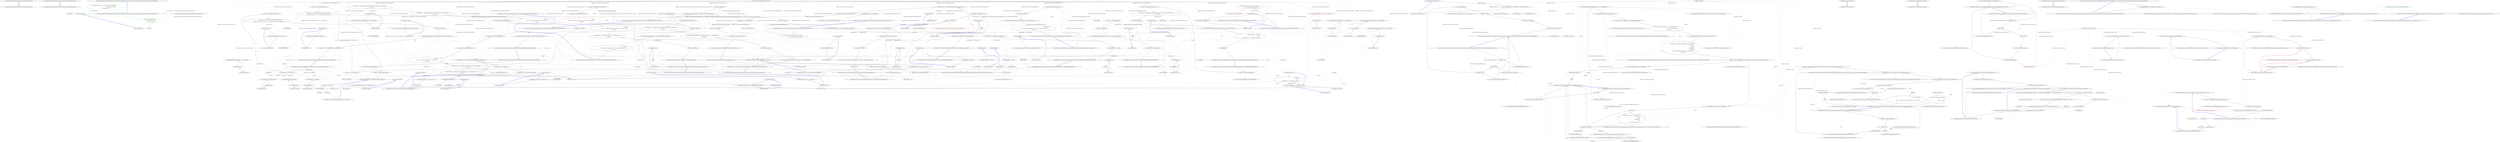 digraph  {
m0_0 [label="Entry Hangfire.SqlServer.IPersistentJobQueueProvider.GetJobQueue(IDbConnection)", span="22-22", cluster="Hangfire.SqlServer.IPersistentJobQueueProvider.GetJobQueue(IDbConnection)", file="BootstrapperConfigurationExceptions.cs"];
m0_1 [label="Exit Hangfire.SqlServer.IPersistentJobQueueProvider.GetJobQueue(IDbConnection)", span="22-22", cluster="Hangfire.SqlServer.IPersistentJobQueueProvider.GetJobQueue(IDbConnection)", file="BootstrapperConfigurationExceptions.cs"];
m0_2 [label="Entry Hangfire.SqlServer.IPersistentJobQueueProvider.GetJobQueueMonitoringApi(IDbConnection)", span="23-23", cluster="Hangfire.SqlServer.IPersistentJobQueueProvider.GetJobQueueMonitoringApi(IDbConnection)", file="BootstrapperConfigurationExceptions.cs"];
m0_3 [label="Exit Hangfire.SqlServer.IPersistentJobQueueProvider.GetJobQueueMonitoringApi(IDbConnection)", span="23-23", cluster="Hangfire.SqlServer.IPersistentJobQueueProvider.GetJobQueueMonitoringApi(IDbConnection)", file="BootstrapperConfigurationExceptions.cs"];
m1_4 [label="Entry lambda expression", span="28-30", cluster="lambda expression", file="DashboardOwinExtensions.cs"];
m1_5 [label="subApp.Use<DashboardMiddleware>(\r\n                GlobalDashboardRoutes.Routes,\r\n                authorizationFilters)", span="28-30", cluster="lambda expression", color=green, community=0, file="DashboardOwinExtensions.cs"];
m1_6 [label="Exit lambda expression", span="28-30", cluster="lambda expression", file="DashboardOwinExtensions.cs"];
m1_7 [label="Entry Unk.>", span="", cluster="Unk.>", file="DashboardOwinExtensions.cs"];
m1_0 [label="Entry HangFire.Dashboard.DashboardOwinExtensions.MapHangFireDashboard(IAppBuilder, string, System.Collections.Generic.IEnumerable<HangFire.Dashboard.IAuthorizationFilter>)", span="23-23", cluster="HangFire.Dashboard.DashboardOwinExtensions.MapHangFireDashboard(IAppBuilder, string, System.Collections.Generic.IEnumerable<HangFire.Dashboard.IAuthorizationFilter>)", file="DashboardOwinExtensions.cs"];
m1_1 [label="app.Map(dashboardPath, subApp => subApp.Use<DashboardMiddleware>(\r\n                GlobalDashboardRoutes.Routes,\r\n                authorizationFilters))", span="28-30", cluster="HangFire.Dashboard.DashboardOwinExtensions.MapHangFireDashboard(IAppBuilder, string, System.Collections.Generic.IEnumerable<HangFire.Dashboard.IAuthorizationFilter>)", color=green, community=0, file="DashboardOwinExtensions.cs"];
m1_2 [label="Exit HangFire.Dashboard.DashboardOwinExtensions.MapHangFireDashboard(IAppBuilder, string, System.Collections.Generic.IEnumerable<HangFire.Dashboard.IAuthorizationFilter>)", span="23-23", cluster="HangFire.Dashboard.DashboardOwinExtensions.MapHangFireDashboard(IAppBuilder, string, System.Collections.Generic.IEnumerable<HangFire.Dashboard.IAuthorizationFilter>)", file="DashboardOwinExtensions.cs"];
m1_3 [label="Entry Unk.Map", span="", cluster="Unk.Map", file="DashboardOwinExtensions.cs"];
m1_8 [label="System.Collections.Generic.IEnumerable<HangFire.Dashboard.IAuthorizationFilter>", span="", file="DashboardOwinExtensions.cs"];
m2_108 [label="Entry Hangfire.Core.Tests.States.StateChangeProcessFacts.ChangeState_DoesNotCallApplyHandlers_ForDifferentStates()", span="138-138", cluster="Hangfire.Core.Tests.States.StateChangeProcessFacts.ChangeState_DoesNotCallApplyHandlers_ForDifferentStates()", file="GlobalDashboardRoutes.cs"];
m2_109 [label="var handler = CreateStateHandler(OldStateName)", span="141-141", cluster="Hangfire.Core.Tests.States.StateChangeProcessFacts.ChangeState_DoesNotCallApplyHandlers_ForDifferentStates()", file="GlobalDashboardRoutes.cs"];
m2_110 [label="var process = CreateProcess()", span="142-142", cluster="Hangfire.Core.Tests.States.StateChangeProcessFacts.ChangeState_DoesNotCallApplyHandlers_ForDifferentStates()", file="GlobalDashboardRoutes.cs"];
m2_112 [label="handler.Verify(\r\n                x => x.Apply(It.IsAny<ApplyStateContext>(), It.IsAny<IWriteOnlyTransaction>()),\r\n                Times.Never)", span="148-150", cluster="Hangfire.Core.Tests.States.StateChangeProcessFacts.ChangeState_DoesNotCallApplyHandlers_ForDifferentStates()", file="GlobalDashboardRoutes.cs"];
m2_111 [label="process.ChangeState(_stateMachine.Object, _context.Object, _state.Object, OldStateName)", span="145-145", cluster="Hangfire.Core.Tests.States.StateChangeProcessFacts.ChangeState_DoesNotCallApplyHandlers_ForDifferentStates()", file="GlobalDashboardRoutes.cs"];
m2_113 [label="Exit Hangfire.Core.Tests.States.StateChangeProcessFacts.ChangeState_DoesNotCallApplyHandlers_ForDifferentStates()", span="138-138", cluster="Hangfire.Core.Tests.States.StateChangeProcessFacts.ChangeState_DoesNotCallApplyHandlers_ForDifferentStates()", file="GlobalDashboardRoutes.cs"];
m2_256 [label="Entry Mock<T>.cstr", span="", cluster="Mock<T>.cstr", file="GlobalDashboardRoutes.cs"];
m2_0 [label="Entry Hangfire.Core.Tests.States.StateChangeProcessFacts.StateChangeProcessFacts()", span="24-24", cluster="Hangfire.Core.Tests.States.StateChangeProcessFacts.StateChangeProcessFacts()", file="GlobalDashboardRoutes.cs"];
m2_1 [label="var connection = new Mock<IStorageConnection>()", span="26-26", cluster="Hangfire.Core.Tests.States.StateChangeProcessFacts.StateChangeProcessFacts()", file="GlobalDashboardRoutes.cs"];
m2_2 [label="_transaction = new Mock<IWriteOnlyTransaction>()", span="27-27", cluster="Hangfire.Core.Tests.States.StateChangeProcessFacts.StateChangeProcessFacts()", file="GlobalDashboardRoutes.cs"];
m2_3 [label="connection.Setup(x => x.CreateWriteTransaction()).Returns(_transaction.Object)", span="28-28", cluster="Hangfire.Core.Tests.States.StateChangeProcessFacts.StateChangeProcessFacts()", file="GlobalDashboardRoutes.cs"];
m2_4 [label="_context = new StateContextMock { JobIdValue = JobId }", span="30-30", cluster="Hangfire.Core.Tests.States.StateChangeProcessFacts.StateChangeProcessFacts()", file="GlobalDashboardRoutes.cs"];
m2_5 [label="_stateMachine = new Mock<IStateMachine>()", span="31-31", cluster="Hangfire.Core.Tests.States.StateChangeProcessFacts.StateChangeProcessFacts()", file="GlobalDashboardRoutes.cs"];
m2_6 [label="_state = new Mock<IState>()", span="33-33", cluster="Hangfire.Core.Tests.States.StateChangeProcessFacts.StateChangeProcessFacts()", file="GlobalDashboardRoutes.cs"];
m2_7 [label="_state.Setup(x => x.Name).Returns(StateName)", span="34-34", cluster="Hangfire.Core.Tests.States.StateChangeProcessFacts.StateChangeProcessFacts()", file="GlobalDashboardRoutes.cs"];
m2_8 [label="Exit Hangfire.Core.Tests.States.StateChangeProcessFacts.StateChangeProcessFacts()", span="24-24", cluster="Hangfire.Core.Tests.States.StateChangeProcessFacts.StateChangeProcessFacts()", file="GlobalDashboardRoutes.cs"];
m2_15 [label="Entry Mock<IState>.cstr", span="", cluster="Mock<IState>.cstr", file="GlobalDashboardRoutes.cs"];
m2_10 [label="Entry Mock<IWriteOnlyTransaction>.cstr", span="", cluster="Mock<IWriteOnlyTransaction>.cstr", file="GlobalDashboardRoutes.cs"];
m2_104 [label="Entry Unk.Apply", span="", cluster="Unk.Apply", file="GlobalDashboardRoutes.cs"];
m2_33 [label="Entry Hangfire.Core.Tests.States.StateChangeProcessFacts.Ctor_ThrowsAnException_WhenFiltersCollectionIsNull()", span="47-47", cluster="Hangfire.Core.Tests.States.StateChangeProcessFacts.Ctor_ThrowsAnException_WhenFiltersCollectionIsNull()", file="GlobalDashboardRoutes.cs"];
m2_34 [label="var exception = Assert.Throws<ArgumentNullException>(\r\n                () => new StateChangeProcess(_handlers, null))", span="49-50", cluster="Hangfire.Core.Tests.States.StateChangeProcessFacts.Ctor_ThrowsAnException_WhenFiltersCollectionIsNull()", file="GlobalDashboardRoutes.cs"];
m2_35 [label="Assert.Equal(''filters'', exception.ParamName)", span="52-52", cluster="Hangfire.Core.Tests.States.StateChangeProcessFacts.Ctor_ThrowsAnException_WhenFiltersCollectionIsNull()", color=red, community=0, file="GlobalDashboardRoutes.cs"];
m2_36 [label="Exit Hangfire.Core.Tests.States.StateChangeProcessFacts.Ctor_ThrowsAnException_WhenFiltersCollectionIsNull()", span="47-47", cluster="Hangfire.Core.Tests.States.StateChangeProcessFacts.Ctor_ThrowsAnException_WhenFiltersCollectionIsNull()", file="GlobalDashboardRoutes.cs"];
m2_28 [label="Entry Unk.Equal", span="", cluster="Unk.Equal", file="GlobalDashboardRoutes.cs"];
m2_89 [label="Entry Hangfire.Core.Tests.States.StateChangeProcessFacts.ChangeState_ShouldCallApplyHandlers_AfterSettingTheState()", span="114-114", cluster="Hangfire.Core.Tests.States.StateChangeProcessFacts.ChangeState_ShouldCallApplyHandlers_AfterSettingTheState()", file="GlobalDashboardRoutes.cs"];
m2_90 [label="var handler1 = CreateStateHandler(StateName)", span="117-117", cluster="Hangfire.Core.Tests.States.StateChangeProcessFacts.ChangeState_ShouldCallApplyHandlers_AfterSettingTheState()", file="GlobalDashboardRoutes.cs"];
m2_91 [label="var handler2 = CreateStateHandler(StateName)", span="118-118", cluster="Hangfire.Core.Tests.States.StateChangeProcessFacts.ChangeState_ShouldCallApplyHandlers_AfterSettingTheState()", file="GlobalDashboardRoutes.cs"];
m2_93 [label="handler1.Setup(x => x.Apply(It.IsNotNull<ApplyStateContext>(), _transaction.Object))\r\n                .InSequence()", span="124-125", cluster="Hangfire.Core.Tests.States.StateChangeProcessFacts.ChangeState_ShouldCallApplyHandlers_AfterSettingTheState()", file="GlobalDashboardRoutes.cs"];
m2_92 [label="_transaction\r\n                .Setup(x => x.SetJobState(It.IsAny<string>(), It.IsAny<IState>()))\r\n                .InSequence()", span="120-122", cluster="Hangfire.Core.Tests.States.StateChangeProcessFacts.ChangeState_ShouldCallApplyHandlers_AfterSettingTheState()", file="GlobalDashboardRoutes.cs"];
m2_94 [label="handler2.Setup(x => x.Apply(It.IsNotNull<ApplyStateContext>(), _transaction.Object))\r\n                .InSequence()", span="126-127", cluster="Hangfire.Core.Tests.States.StateChangeProcessFacts.ChangeState_ShouldCallApplyHandlers_AfterSettingTheState()", file="GlobalDashboardRoutes.cs"];
m2_95 [label="var process = CreateProcess()", span="129-129", cluster="Hangfire.Core.Tests.States.StateChangeProcessFacts.ChangeState_ShouldCallApplyHandlers_AfterSettingTheState()", file="GlobalDashboardRoutes.cs"];
m2_96 [label="process.ChangeState(_stateMachine.Object, _context.Object, _state.Object, OldStateName)", span="132-132", cluster="Hangfire.Core.Tests.States.StateChangeProcessFacts.ChangeState_ShouldCallApplyHandlers_AfterSettingTheState()", file="GlobalDashboardRoutes.cs"];
m2_97 [label="Exit Hangfire.Core.Tests.States.StateChangeProcessFacts.ChangeState_ShouldCallApplyHandlers_AfterSettingTheState()", span="114-114", cluster="Hangfire.Core.Tests.States.StateChangeProcessFacts.ChangeState_ShouldCallApplyHandlers_AfterSettingTheState()", file="GlobalDashboardRoutes.cs"];
m2_197 [label="Entry Hangfire.Core.Tests.States.StateChangeProcessFacts.ChangeState_AddsJobHistory_WhenAFilterChangesCandidateState()", span="238-238", cluster="Hangfire.Core.Tests.States.StateChangeProcessFacts.ChangeState_AddsJobHistory_WhenAFilterChangesCandidateState()", file="GlobalDashboardRoutes.cs"];
m2_198 [label="var newState = new Mock<IState>()", span="241-241", cluster="Hangfire.Core.Tests.States.StateChangeProcessFacts.ChangeState_AddsJobHistory_WhenAFilterChangesCandidateState()", file="GlobalDashboardRoutes.cs"];
m2_199 [label="var filter = CreateFilter<IElectStateFilter>()", span="242-242", cluster="Hangfire.Core.Tests.States.StateChangeProcessFacts.ChangeState_AddsJobHistory_WhenAFilterChangesCandidateState()", file="GlobalDashboardRoutes.cs"];
m2_200 [label="filter.Setup(x => x.OnStateElection(It.IsNotNull<ElectStateContext>()))\r\n                .Callback((ElectStateContext x) => x.CandidateState = newState.Object)", span="244-245", cluster="Hangfire.Core.Tests.States.StateChangeProcessFacts.ChangeState_AddsJobHistory_WhenAFilterChangesCandidateState()", file="GlobalDashboardRoutes.cs"];
m2_201 [label="var process = CreateProcess()", span="247-247", cluster="Hangfire.Core.Tests.States.StateChangeProcessFacts.ChangeState_AddsJobHistory_WhenAFilterChangesCandidateState()", file="GlobalDashboardRoutes.cs"];
m2_202 [label="process.ChangeState(_stateMachine.Object, _context.Object, _state.Object, OldStateName)", span="250-250", cluster="Hangfire.Core.Tests.States.StateChangeProcessFacts.ChangeState_AddsJobHistory_WhenAFilterChangesCandidateState()", file="GlobalDashboardRoutes.cs"];
m2_203 [label="_transaction.Verify(x => x.AddJobState(JobId, _state.Object))", span="253-253", cluster="Hangfire.Core.Tests.States.StateChangeProcessFacts.ChangeState_AddsJobHistory_WhenAFilterChangesCandidateState()", file="GlobalDashboardRoutes.cs"];
m2_204 [label="_transaction.Verify(x => x.Commit())", span="254-254", cluster="Hangfire.Core.Tests.States.StateChangeProcessFacts.ChangeState_AddsJobHistory_WhenAFilterChangesCandidateState()", file="GlobalDashboardRoutes.cs"];
m2_205 [label="Exit Hangfire.Core.Tests.States.StateChangeProcessFacts.ChangeState_AddsJobHistory_WhenAFilterChangesCandidateState()", span="238-238", cluster="Hangfire.Core.Tests.States.StateChangeProcessFacts.ChangeState_AddsJobHistory_WhenAFilterChangesCandidateState()", file="GlobalDashboardRoutes.cs"];
m2_23 [label="Entry Hangfire.Core.Tests.States.StateChangeProcessFacts.Ctor_ThrowsAnException_WhenHandlersCollectionIsNull()", span="38-38", cluster="Hangfire.Core.Tests.States.StateChangeProcessFacts.Ctor_ThrowsAnException_WhenHandlersCollectionIsNull()", file="GlobalDashboardRoutes.cs"];
m2_24 [label="var exception = Assert.Throws<ArgumentNullException>(\r\n                () => new StateChangeProcess(null, _filters))", span="40-41", cluster="Hangfire.Core.Tests.States.StateChangeProcessFacts.Ctor_ThrowsAnException_WhenHandlersCollectionIsNull()", file="GlobalDashboardRoutes.cs"];
m2_25 [label="Assert.Equal(''handlers'', exception.ParamName)", span="43-43", cluster="Hangfire.Core.Tests.States.StateChangeProcessFacts.Ctor_ThrowsAnException_WhenHandlersCollectionIsNull()", file="GlobalDashboardRoutes.cs"];
m2_26 [label="Exit Hangfire.Core.Tests.States.StateChangeProcessFacts.Ctor_ThrowsAnException_WhenHandlersCollectionIsNull()", span="38-38", cluster="Hangfire.Core.Tests.States.StateChangeProcessFacts.Ctor_ThrowsAnException_WhenHandlersCollectionIsNull()", file="GlobalDashboardRoutes.cs"];
m2_68 [label="Entry Hangfire.Core.Tests.States.StateChangeProcessFacts.CreateStateHandler(string)", span="285-285", cluster="Hangfire.Core.Tests.States.StateChangeProcessFacts.CreateStateHandler(string)", file="GlobalDashboardRoutes.cs"];
m2_242 [label="var handler = new Mock<IStateHandler>()", span="287-287", cluster="Hangfire.Core.Tests.States.StateChangeProcessFacts.CreateStateHandler(string)", file="GlobalDashboardRoutes.cs"];
m2_243 [label="handler.Setup(x => x.StateName).Returns(stateName)", span="288-288", cluster="Hangfire.Core.Tests.States.StateChangeProcessFacts.CreateStateHandler(string)", file="GlobalDashboardRoutes.cs"];
m2_244 [label="_handlers.AddHandler(handler.Object)", span="290-290", cluster="Hangfire.Core.Tests.States.StateChangeProcessFacts.CreateStateHandler(string)", file="GlobalDashboardRoutes.cs"];
m2_245 [label="return handler;", span="291-291", cluster="Hangfire.Core.Tests.States.StateChangeProcessFacts.CreateStateHandler(string)", file="GlobalDashboardRoutes.cs"];
m2_246 [label="Exit Hangfire.Core.Tests.States.StateChangeProcessFacts.CreateStateHandler(string)", span="285-285", cluster="Hangfire.Core.Tests.States.StateChangeProcessFacts.CreateStateHandler(string)", file="GlobalDashboardRoutes.cs"];
m2_54 [label="Entry Unk.SetJobState", span="", cluster="Unk.SetJobState", file="GlobalDashboardRoutes.cs"];
m2_152 [label="Entry Hangfire.Core.Tests.States.StateChangeProcessFacts.CreateFilter<T>()", span="294-294", cluster="Hangfire.Core.Tests.States.StateChangeProcessFacts.CreateFilter<T>()", file="GlobalDashboardRoutes.cs"];
m2_252 [label="var filter = new Mock<T>()", span="296-296", cluster="Hangfire.Core.Tests.States.StateChangeProcessFacts.CreateFilter<T>()", file="GlobalDashboardRoutes.cs"];
m2_253 [label="_filters.Add(filter.Object)", span="297-297", cluster="Hangfire.Core.Tests.States.StateChangeProcessFacts.CreateFilter<T>()", file="GlobalDashboardRoutes.cs"];
m2_254 [label="return filter;", span="299-299", cluster="Hangfire.Core.Tests.States.StateChangeProcessFacts.CreateFilter<T>()", file="GlobalDashboardRoutes.cs"];
m2_255 [label="Exit Hangfire.Core.Tests.States.StateChangeProcessFacts.CreateFilter<T>()", span="294-294", cluster="Hangfire.Core.Tests.States.StateChangeProcessFacts.CreateFilter<T>()", file="GlobalDashboardRoutes.cs"];
m2_129 [label="Entry Unk.ExpireJob", span="", cluster="Unk.ExpireJob", file="GlobalDashboardRoutes.cs"];
m2_156 [label="Entry Unk.OnStateUnapplied", span="", cluster="Unk.OnStateUnapplied", file="GlobalDashboardRoutes.cs"];
m2_27 [label="Entry Unk.>", span="", cluster="Unk.>", file="GlobalDashboardRoutes.cs"];
m2_230 [label="Entry Unk.False", span="", cluster="Unk.False", file="GlobalDashboardRoutes.cs"];
m2_190 [label="Entry Unk.OnStateElection", span="", cluster="Unk.OnStateElection", file="GlobalDashboardRoutes.cs"];
m2_48 [label="Entry Hangfire.Core.Tests.States.StateChangeProcessFacts.CreateProcess()", span="280-280", cluster="Hangfire.Core.Tests.States.StateChangeProcessFacts.CreateProcess()", file="GlobalDashboardRoutes.cs"];
m2_240 [label="return new StateChangeProcess(_handlers, _filters);", span="282-282", cluster="Hangfire.Core.Tests.States.StateChangeProcessFacts.CreateProcess()", file="GlobalDashboardRoutes.cs"];
m2_241 [label="Exit Hangfire.Core.Tests.States.StateChangeProcessFacts.CreateProcess()", span="280-280", cluster="Hangfire.Core.Tests.States.StateChangeProcessFacts.CreateProcess()", file="GlobalDashboardRoutes.cs"];
m2_174 [label="Entry Unk.OnStateApplied", span="", cluster="Unk.OnStateApplied", file="GlobalDashboardRoutes.cs"];
m2_49 [label="Entry Unk.ChangeState", span="", cluster="Unk.ChangeState", file="GlobalDashboardRoutes.cs"];
m2_117 [label="Entry Hangfire.Core.Tests.States.StateChangeProcessFacts.ChangeState_SetsJobExpiration_IfStateIsFinal()", span="154-154", cluster="Hangfire.Core.Tests.States.StateChangeProcessFacts.ChangeState_SetsJobExpiration_IfStateIsFinal()", file="GlobalDashboardRoutes.cs"];
m2_118 [label="_state.Setup(x => x.IsFinal).Returns(true)", span="156-156", cluster="Hangfire.Core.Tests.States.StateChangeProcessFacts.ChangeState_SetsJobExpiration_IfStateIsFinal()", file="GlobalDashboardRoutes.cs"];
m2_119 [label="var process = CreateProcess()", span="157-157", cluster="Hangfire.Core.Tests.States.StateChangeProcessFacts.ChangeState_SetsJobExpiration_IfStateIsFinal()", file="GlobalDashboardRoutes.cs"];
m2_120 [label="process.ChangeState(_stateMachine.Object, _context.Object, _state.Object, OldStateName)", span="159-159", cluster="Hangfire.Core.Tests.States.StateChangeProcessFacts.ChangeState_SetsJobExpiration_IfStateIsFinal()", color=red, community=0, file="GlobalDashboardRoutes.cs"];
m2_121 [label="_transaction.Verify(x => x.ExpireJob(JobId, It.IsAny<TimeSpan>()))", span="161-161", cluster="Hangfire.Core.Tests.States.StateChangeProcessFacts.ChangeState_SetsJobExpiration_IfStateIsFinal()", file="GlobalDashboardRoutes.cs"];
m2_122 [label="Exit Hangfire.Core.Tests.States.StateChangeProcessFacts.ChangeState_SetsJobExpiration_IfStateIsFinal()", span="154-154", cluster="Hangfire.Core.Tests.States.StateChangeProcessFacts.ChangeState_SetsJobExpiration_IfStateIsFinal()", file="GlobalDashboardRoutes.cs"];
m2_228 [label="Entry System.NotSupportedException.NotSupportedException()", span="0-0", cluster="System.NotSupportedException.NotSupportedException()", file="GlobalDashboardRoutes.cs"];
m2_215 [label="Entry Unk.AddJobState", span="", cluster="Unk.AddJobState", file="GlobalDashboardRoutes.cs"];
m2_47 [label="Entry Unk.InSequence", span="", cluster="Unk.InSequence", file="GlobalDashboardRoutes.cs"];
m2_257 [label="Entry Unk.Add", span="", cluster="Unk.Add", file="GlobalDashboardRoutes.cs"];
m2_11 [label="Entry Unk.Setup", span="", cluster="Unk.Setup", file="GlobalDashboardRoutes.cs"];
m2_178 [label="Entry Hangfire.Core.Tests.States.StateChangeProcessFacts.ChangeState_SetsAnotherState_WhenItWasElected()", span="219-219", cluster="Hangfire.Core.Tests.States.StateChangeProcessFacts.ChangeState_SetsAnotherState_WhenItWasElected()", file="GlobalDashboardRoutes.cs"];
m2_179 [label="var anotherState = new Mock<IState>()", span="222-222", cluster="Hangfire.Core.Tests.States.StateChangeProcessFacts.ChangeState_SetsAnotherState_WhenItWasElected()", file="GlobalDashboardRoutes.cs"];
m2_180 [label="var filter = CreateFilter<IElectStateFilter>()", span="223-223", cluster="Hangfire.Core.Tests.States.StateChangeProcessFacts.ChangeState_SetsAnotherState_WhenItWasElected()", file="GlobalDashboardRoutes.cs"];
m2_181 [label="filter.Setup(x => x.OnStateElection(It.IsNotNull<ElectStateContext>()))\r\n                .Callback((ElectStateContext context) => context.CandidateState = anotherState.Object)", span="225-226", cluster="Hangfire.Core.Tests.States.StateChangeProcessFacts.ChangeState_SetsAnotherState_WhenItWasElected()", file="GlobalDashboardRoutes.cs"];
m2_184 [label="_transaction.Verify(x => x.SetJobState(JobId, anotherState.Object))", span="234-234", cluster="Hangfire.Core.Tests.States.StateChangeProcessFacts.ChangeState_SetsAnotherState_WhenItWasElected()", file="GlobalDashboardRoutes.cs"];
m2_182 [label="var process = CreateProcess()", span="228-228", cluster="Hangfire.Core.Tests.States.StateChangeProcessFacts.ChangeState_SetsAnotherState_WhenItWasElected()", file="GlobalDashboardRoutes.cs"];
m2_183 [label="process.ChangeState(_stateMachine.Object, _context.Object, _state.Object, OldStateName)", span="231-231", cluster="Hangfire.Core.Tests.States.StateChangeProcessFacts.ChangeState_SetsAnotherState_WhenItWasElected()", file="GlobalDashboardRoutes.cs"];
m2_185 [label="Exit Hangfire.Core.Tests.States.StateChangeProcessFacts.ChangeState_SetsAnotherState_WhenItWasElected()", span="219-219", cluster="Hangfire.Core.Tests.States.StateChangeProcessFacts.ChangeState_SetsAnotherState_WhenItWasElected()", file="GlobalDashboardRoutes.cs"];
m2_229 [label="Entry Unk.Throws", span="", cluster="Unk.Throws", file="GlobalDashboardRoutes.cs"];
m2_72 [label="Entry Unk.Unapply", span="", cluster="Unk.Unapply", file="GlobalDashboardRoutes.cs"];
m2_248 [label="Entry Unk.AddHandler", span="", cluster="Unk.AddHandler", file="GlobalDashboardRoutes.cs"];
m2_143 [label="Entry Hangfire.Core.Tests.States.StateChangeProcessFacts.ChangeState_CallsStateUnappliedFilters_BeforeSettingTheState()", span="176-176", cluster="Hangfire.Core.Tests.States.StateChangeProcessFacts.ChangeState_CallsStateUnappliedFilters_BeforeSettingTheState()", file="GlobalDashboardRoutes.cs"];
m2_144 [label="var filter1 = CreateFilter<IApplyStateFilter>()", span="179-179", cluster="Hangfire.Core.Tests.States.StateChangeProcessFacts.ChangeState_CallsStateUnappliedFilters_BeforeSettingTheState()", file="GlobalDashboardRoutes.cs"];
m2_145 [label="var filter2 = CreateFilter<IApplyStateFilter>()", span="180-180", cluster="Hangfire.Core.Tests.States.StateChangeProcessFacts.ChangeState_CallsStateUnappliedFilters_BeforeSettingTheState()", file="GlobalDashboardRoutes.cs"];
m2_146 [label="filter1.Setup(x => x.OnStateUnapplied(It.IsNotNull<ApplyStateContext>(), _transaction.Object))\r\n                .InSequence()", span="182-183", cluster="Hangfire.Core.Tests.States.StateChangeProcessFacts.ChangeState_CallsStateUnappliedFilters_BeforeSettingTheState()", file="GlobalDashboardRoutes.cs"];
m2_147 [label="filter2.Setup(x => x.OnStateUnapplied(It.IsNotNull<ApplyStateContext>(), _transaction.Object))\r\n                .InSequence()", span="184-185", cluster="Hangfire.Core.Tests.States.StateChangeProcessFacts.ChangeState_CallsStateUnappliedFilters_BeforeSettingTheState()", file="GlobalDashboardRoutes.cs"];
m2_148 [label="_transaction\r\n                .Setup(x => x.SetJobState(It.IsAny<string>(), It.IsAny<IState>()))\r\n                .InSequence()", span="186-188", cluster="Hangfire.Core.Tests.States.StateChangeProcessFacts.ChangeState_CallsStateUnappliedFilters_BeforeSettingTheState()", file="GlobalDashboardRoutes.cs"];
m2_149 [label="var process = CreateProcess()", span="190-190", cluster="Hangfire.Core.Tests.States.StateChangeProcessFacts.ChangeState_CallsStateUnappliedFilters_BeforeSettingTheState()", file="GlobalDashboardRoutes.cs"];
m2_150 [label="process.ChangeState(_stateMachine.Object, _context.Object, _state.Object, OldStateName)", span="193-193", cluster="Hangfire.Core.Tests.States.StateChangeProcessFacts.ChangeState_CallsStateUnappliedFilters_BeforeSettingTheState()", file="GlobalDashboardRoutes.cs"];
m2_151 [label="Exit Hangfire.Core.Tests.States.StateChangeProcessFacts.ChangeState_CallsStateUnappliedFilters_BeforeSettingTheState()", span="176-176", cluster="Hangfire.Core.Tests.States.StateChangeProcessFacts.ChangeState_CallsStateUnappliedFilters_BeforeSettingTheState()", file="GlobalDashboardRoutes.cs"];
m2_249 [label="Entry lambda expression", span="288-288", cluster="lambda expression", file="GlobalDashboardRoutes.cs"];
m2_16 [label="Entry lambda expression", span="28-28", cluster="lambda expression", file="GlobalDashboardRoutes.cs"];
m2_20 [label="Entry lambda expression", span="34-34", cluster="lambda expression", file="GlobalDashboardRoutes.cs"];
m2_17 [label="x.CreateWriteTransaction()", span="28-28", cluster="lambda expression", file="GlobalDashboardRoutes.cs"];
m2_18 [label="Exit lambda expression", span="28-28", cluster="lambda expression", file="GlobalDashboardRoutes.cs"];
m2_21 [label="x.Name", span="34-34", cluster="lambda expression", file="GlobalDashboardRoutes.cs"];
m2_22 [label="Exit lambda expression", span="34-34", cluster="lambda expression", file="GlobalDashboardRoutes.cs"];
m2_29 [label="Entry lambda expression", span="41-41", cluster="lambda expression", file="GlobalDashboardRoutes.cs"];
m2_30 [label="new StateChangeProcess(null, _filters)", span="41-41", cluster="lambda expression", file="GlobalDashboardRoutes.cs"];
m2_31 [label="Exit lambda expression", span="41-41", cluster="lambda expression", file="GlobalDashboardRoutes.cs"];
m2_37 [label="Entry lambda expression", span="50-50", cluster="lambda expression", file="GlobalDashboardRoutes.cs"];
m2_38 [label="new StateChangeProcess(_handlers, null)", span="50-50", cluster="lambda expression", file="GlobalDashboardRoutes.cs"];
m2_39 [label="Exit lambda expression", span="50-50", cluster="lambda expression", file="GlobalDashboardRoutes.cs"];
m2_51 [label="Entry lambda expression", span="59-59", cluster="lambda expression", file="GlobalDashboardRoutes.cs"];
m2_55 [label="Entry lambda expression", span="60-60", cluster="lambda expression", file="GlobalDashboardRoutes.cs"];
m2_52 [label="x.SetJobState(JobId, _state.Object)", span="59-59", cluster="lambda expression", file="GlobalDashboardRoutes.cs"];
m2_53 [label="Exit lambda expression", span="59-59", cluster="lambda expression", file="GlobalDashboardRoutes.cs"];
m2_56 [label="x.Commit()", span="60-60", cluster="lambda expression", file="GlobalDashboardRoutes.cs"];
m2_57 [label="Exit lambda expression", span="60-60", cluster="lambda expression", file="GlobalDashboardRoutes.cs"];
m2_69 [label="Entry lambda expression", span="79-79", cluster="lambda expression", file="GlobalDashboardRoutes.cs"];
m2_73 [label="Entry lambda expression", span="83-83", cluster="lambda expression", file="GlobalDashboardRoutes.cs"];
m2_76 [label="Entry lambda expression", span="86-86", cluster="lambda expression", file="GlobalDashboardRoutes.cs"];
m2_70 [label="x.Unapply(It.IsNotNull<ApplyStateContext>(), _transaction.Object)", span="79-79", cluster="lambda expression", color=red, community=0, file="GlobalDashboardRoutes.cs"];
m2_71 [label="Exit lambda expression", span="79-79", cluster="lambda expression", file="GlobalDashboardRoutes.cs"];
m2_74 [label="x.Unapply(It.IsNotNull<ApplyStateContext>(), _transaction.Object)", span="83-83", cluster="lambda expression", file="GlobalDashboardRoutes.cs"];
m2_75 [label="Exit lambda expression", span="83-83", cluster="lambda expression", file="GlobalDashboardRoutes.cs"];
m2_77 [label="x.SetJobState(It.IsAny<string>(), It.IsAny<IState>())", span="86-86", cluster="lambda expression", file="GlobalDashboardRoutes.cs"];
m2_78 [label="Exit lambda expression", span="86-86", cluster="lambda expression", file="GlobalDashboardRoutes.cs"];
m2_86 [label="Entry lambda expression", span="109-109", cluster="lambda expression", file="GlobalDashboardRoutes.cs"];
m2_87 [label="x.Unapply(It.IsAny<ApplyStateContext>(), It.IsAny<IWriteOnlyTransaction>())", span="109-109", cluster="lambda expression", file="GlobalDashboardRoutes.cs"];
m2_88 [label="Exit lambda expression", span="109-109", cluster="lambda expression", file="GlobalDashboardRoutes.cs"];
m2_98 [label="Entry lambda expression", span="121-121", cluster="lambda expression", file="GlobalDashboardRoutes.cs"];
m2_101 [label="Entry lambda expression", span="124-124", cluster="lambda expression", file="GlobalDashboardRoutes.cs"];
m2_105 [label="Entry lambda expression", span="126-126", cluster="lambda expression", file="GlobalDashboardRoutes.cs"];
m2_99 [label="x.SetJobState(It.IsAny<string>(), It.IsAny<IState>())", span="121-121", cluster="lambda expression", file="GlobalDashboardRoutes.cs"];
m2_100 [label="Exit lambda expression", span="121-121", cluster="lambda expression", file="GlobalDashboardRoutes.cs"];
m2_102 [label="x.Apply(It.IsNotNull<ApplyStateContext>(), _transaction.Object)", span="124-124", cluster="lambda expression", file="GlobalDashboardRoutes.cs"];
m2_103 [label="Exit lambda expression", span="124-124", cluster="lambda expression", file="GlobalDashboardRoutes.cs"];
m2_106 [label="x.Apply(It.IsNotNull<ApplyStateContext>(), _transaction.Object)", span="126-126", cluster="lambda expression", file="GlobalDashboardRoutes.cs"];
m2_107 [label="Exit lambda expression", span="126-126", cluster="lambda expression", file="GlobalDashboardRoutes.cs"];
m2_114 [label="Entry lambda expression", span="149-149", cluster="lambda expression", file="GlobalDashboardRoutes.cs"];
m2_115 [label="x.Apply(It.IsAny<ApplyStateContext>(), It.IsAny<IWriteOnlyTransaction>())", span="149-149", cluster="lambda expression", file="GlobalDashboardRoutes.cs"];
m2_116 [label="Exit lambda expression", span="149-149", cluster="lambda expression", file="GlobalDashboardRoutes.cs"];
m2_123 [label="Entry lambda expression", span="156-156", cluster="lambda expression", file="GlobalDashboardRoutes.cs"];
m2_126 [label="Entry lambda expression", span="161-161", cluster="lambda expression", file="GlobalDashboardRoutes.cs"];
m2_124 [label="x.IsFinal", span="156-156", cluster="lambda expression", file="GlobalDashboardRoutes.cs"];
m2_125 [label="Exit lambda expression", span="156-156", cluster="lambda expression", file="GlobalDashboardRoutes.cs"];
m2_127 [label="x.ExpireJob(JobId, It.IsAny<TimeSpan>())", span="161-161", cluster="lambda expression", file="GlobalDashboardRoutes.cs"];
m2_128 [label="Exit lambda expression", span="161-161", cluster="lambda expression", file="GlobalDashboardRoutes.cs"];
m2_136 [label="Entry lambda expression", span="167-167", cluster="lambda expression", file="GlobalDashboardRoutes.cs"];
m2_139 [label="Entry lambda expression", span="172-172", cluster="lambda expression", file="GlobalDashboardRoutes.cs"];
m2_137 [label="x.IsFinal", span="167-167", cluster="lambda expression", file="GlobalDashboardRoutes.cs"];
m2_138 [label="Exit lambda expression", span="167-167", cluster="lambda expression", file="GlobalDashboardRoutes.cs"];
m2_140 [label="x.PersistJob(JobId)", span="172-172", cluster="lambda expression", file="GlobalDashboardRoutes.cs"];
m2_141 [label="Exit lambda expression", span="172-172", cluster="lambda expression", file="GlobalDashboardRoutes.cs"];
m2_153 [label="Entry lambda expression", span="182-182", cluster="lambda expression", file="GlobalDashboardRoutes.cs"];
m2_157 [label="Entry lambda expression", span="184-184", cluster="lambda expression", file="GlobalDashboardRoutes.cs"];
m2_160 [label="Entry lambda expression", span="187-187", cluster="lambda expression", file="GlobalDashboardRoutes.cs"];
m2_154 [label="x.OnStateUnapplied(It.IsNotNull<ApplyStateContext>(), _transaction.Object)", span="182-182", cluster="lambda expression", file="GlobalDashboardRoutes.cs"];
m2_155 [label="Exit lambda expression", span="182-182", cluster="lambda expression", file="GlobalDashboardRoutes.cs"];
m2_158 [label="x.OnStateUnapplied(It.IsNotNull<ApplyStateContext>(), _transaction.Object)", span="184-184", cluster="lambda expression", file="GlobalDashboardRoutes.cs"];
m2_159 [label="Exit lambda expression", span="184-184", cluster="lambda expression", file="GlobalDashboardRoutes.cs"];
m2_161 [label="x.SetJobState(It.IsAny<string>(), It.IsAny<IState>())", span="187-187", cluster="lambda expression", file="GlobalDashboardRoutes.cs"];
m2_162 [label="Exit lambda expression", span="187-187", cluster="lambda expression", file="GlobalDashboardRoutes.cs"];
m2_171 [label="Entry lambda expression", span="205-205", cluster="lambda expression", file="GlobalDashboardRoutes.cs"];
m2_175 [label="Entry lambda expression", span="207-207", cluster="lambda expression", file="GlobalDashboardRoutes.cs"];
m2_172 [label="x.OnStateApplied(It.IsNotNull<ApplyStateContext>(), _transaction.Object)", span="205-205", cluster="lambda expression", file="GlobalDashboardRoutes.cs"];
m2_173 [label="Exit lambda expression", span="205-205", cluster="lambda expression", file="GlobalDashboardRoutes.cs"];
m2_176 [label="x.OnStateApplied(It.IsNotNull<ApplyStateContext>(), _transaction.Object)", span="207-207", cluster="lambda expression", file="GlobalDashboardRoutes.cs"];
m2_177 [label="Exit lambda expression", span="207-207", cluster="lambda expression", file="GlobalDashboardRoutes.cs"];
m2_192 [label="context.CandidateState = anotherState.Object", span="226-226", cluster="lambda expression", file="GlobalDashboardRoutes.cs"];
m2_195 [label="x.SetJobState(JobId, anotherState.Object)", span="234-234", cluster="lambda expression", file="GlobalDashboardRoutes.cs"];
m2_187 [label="Entry lambda expression", span="225-225", cluster="lambda expression", file="GlobalDashboardRoutes.cs"];
m2_191 [label="Entry lambda expression", span="226-226", cluster="lambda expression", file="GlobalDashboardRoutes.cs"];
m2_194 [label="Entry lambda expression", span="234-234", cluster="lambda expression", file="GlobalDashboardRoutes.cs"];
m2_188 [label="x.OnStateElection(It.IsNotNull<ElectStateContext>())", span="225-225", cluster="lambda expression", file="GlobalDashboardRoutes.cs"];
m2_189 [label="Exit lambda expression", span="225-225", cluster="lambda expression", file="GlobalDashboardRoutes.cs"];
m2_193 [label="Exit lambda expression", span="226-226", cluster="lambda expression", file="GlobalDashboardRoutes.cs"];
m2_196 [label="Exit lambda expression", span="234-234", cluster="lambda expression", file="GlobalDashboardRoutes.cs"];
m2_210 [label="x.CandidateState = newState.Object", span="245-245", cluster="lambda expression", file="GlobalDashboardRoutes.cs"];
m2_206 [label="Entry lambda expression", span="244-244", cluster="lambda expression", file="GlobalDashboardRoutes.cs"];
m2_209 [label="Entry lambda expression", span="245-245", cluster="lambda expression", file="GlobalDashboardRoutes.cs"];
m2_212 [label="Entry lambda expression", span="253-253", cluster="lambda expression", file="GlobalDashboardRoutes.cs"];
m2_216 [label="Entry lambda expression", span="254-254", cluster="lambda expression", file="GlobalDashboardRoutes.cs"];
m2_207 [label="x.OnStateElection(It.IsNotNull<ElectStateContext>())", span="244-244", cluster="lambda expression", file="GlobalDashboardRoutes.cs"];
m2_208 [label="Exit lambda expression", span="244-244", cluster="lambda expression", file="GlobalDashboardRoutes.cs"];
m2_211 [label="Exit lambda expression", span="245-245", cluster="lambda expression", file="GlobalDashboardRoutes.cs"];
m2_213 [label="x.AddJobState(JobId, _state.Object)", span="253-253", cluster="lambda expression", file="GlobalDashboardRoutes.cs"];
m2_214 [label="Exit lambda expression", span="253-253", cluster="lambda expression", file="GlobalDashboardRoutes.cs"];
m2_217 [label="x.Commit()", span="254-254", cluster="lambda expression", file="GlobalDashboardRoutes.cs"];
m2_218 [label="Exit lambda expression", span="254-254", cluster="lambda expression", file="GlobalDashboardRoutes.cs"];
m2_235 [label="x.SetJobState(\r\n                JobId, \r\n                It.Is<FailedState>(s => s.Exception == exception))", span="273-275", cluster="lambda expression", file="GlobalDashboardRoutes.cs"];
m2_238 [label="s.Exception == exception", span="275-275", cluster="lambda expression", file="GlobalDashboardRoutes.cs"];
m2_231 [label="Entry lambda expression", span="264-264", cluster="lambda expression", file="GlobalDashboardRoutes.cs"];
m2_234 [label="Entry lambda expression", span="273-275", cluster="lambda expression", file="GlobalDashboardRoutes.cs"];
m2_232 [label="x.OnStateApplied(It.IsAny<ApplyStateContext>(), It.IsAny<IWriteOnlyTransaction>())", span="264-264", cluster="lambda expression", file="GlobalDashboardRoutes.cs"];
m2_233 [label="Exit lambda expression", span="264-264", cluster="lambda expression", file="GlobalDashboardRoutes.cs"];
m2_236 [label="Exit lambda expression", span="273-275", cluster="lambda expression", file="GlobalDashboardRoutes.cs"];
m2_237 [label="Entry lambda expression", span="275-275", cluster="lambda expression", file="GlobalDashboardRoutes.cs"];
m2_239 [label="Exit lambda expression", span="275-275", cluster="lambda expression", file="GlobalDashboardRoutes.cs"];
m2_250 [label="x.StateName", span="288-288", cluster="lambda expression", file="GlobalDashboardRoutes.cs"];
m2_251 [label="Exit lambda expression", span="288-288", cluster="lambda expression", file="GlobalDashboardRoutes.cs"];
m2_219 [label="Entry Hangfire.Core.Tests.States.StateChangeProcessFacts.ChangeState_AppliesFailedState_WhenThereIsAnException_AndReturnsFalse()", span="258-258", cluster="Hangfire.Core.Tests.States.StateChangeProcessFacts.ChangeState_AppliesFailedState_WhenThereIsAnException_AndReturnsFalse()", file="GlobalDashboardRoutes.cs"];
m2_220 [label="var exception = new NotSupportedException()", span="261-261", cluster="Hangfire.Core.Tests.States.StateChangeProcessFacts.ChangeState_AppliesFailedState_WhenThereIsAnException_AndReturnsFalse()", file="GlobalDashboardRoutes.cs"];
m2_221 [label="var filter = CreateFilter<IApplyStateFilter>()", span="262-262", cluster="Hangfire.Core.Tests.States.StateChangeProcessFacts.ChangeState_AppliesFailedState_WhenThereIsAnException_AndReturnsFalse()", file="GlobalDashboardRoutes.cs"];
m2_222 [label="filter.Setup(x => x.OnStateApplied(It.IsAny<ApplyStateContext>(), It.IsAny<IWriteOnlyTransaction>()))\r\n                .Throws(exception)", span="264-265", cluster="Hangfire.Core.Tests.States.StateChangeProcessFacts.ChangeState_AppliesFailedState_WhenThereIsAnException_AndReturnsFalse()", file="GlobalDashboardRoutes.cs"];
m2_225 [label="_transaction.Verify(x => x.SetJobState(\r\n                JobId, \r\n                It.Is<FailedState>(s => s.Exception == exception)))", span="273-275", cluster="Hangfire.Core.Tests.States.StateChangeProcessFacts.ChangeState_AppliesFailedState_WhenThereIsAnException_AndReturnsFalse()", file="GlobalDashboardRoutes.cs"];
m2_223 [label="var process = CreateProcess()", span="267-267", cluster="Hangfire.Core.Tests.States.StateChangeProcessFacts.ChangeState_AppliesFailedState_WhenThereIsAnException_AndReturnsFalse()", file="GlobalDashboardRoutes.cs"];
m2_224 [label="var result = process.ChangeState(_stateMachine.Object, _context.Object, _state.Object, OldStateName)", span="270-270", cluster="Hangfire.Core.Tests.States.StateChangeProcessFacts.ChangeState_AppliesFailedState_WhenThereIsAnException_AndReturnsFalse()", file="GlobalDashboardRoutes.cs"];
m2_226 [label="Assert.False(result)", span="277-277", cluster="Hangfire.Core.Tests.States.StateChangeProcessFacts.ChangeState_AppliesFailedState_WhenThereIsAnException_AndReturnsFalse()", file="GlobalDashboardRoutes.cs"];
m2_227 [label="Exit Hangfire.Core.Tests.States.StateChangeProcessFacts.ChangeState_AppliesFailedState_WhenThereIsAnException_AndReturnsFalse()", span="258-258", cluster="Hangfire.Core.Tests.States.StateChangeProcessFacts.ChangeState_AppliesFailedState_WhenThereIsAnException_AndReturnsFalse()", file="GlobalDashboardRoutes.cs"];
m2_85 [label="Entry Unk.Verify", span="", cluster="Unk.Verify", file="GlobalDashboardRoutes.cs"];
m2_163 [label="Entry Hangfire.Core.Tests.States.StateChangeProcessFacts.ChangeState_CallsStateAppliedFilters_AfterSettingTheState()", span="199-199", cluster="Hangfire.Core.Tests.States.StateChangeProcessFacts.ChangeState_CallsStateAppliedFilters_AfterSettingTheState()", file="GlobalDashboardRoutes.cs"];
m2_164 [label="var filter1 = CreateFilter<IApplyStateFilter>()", span="202-202", cluster="Hangfire.Core.Tests.States.StateChangeProcessFacts.ChangeState_CallsStateAppliedFilters_AfterSettingTheState()", file="GlobalDashboardRoutes.cs"];
m2_165 [label="var filter2 = CreateFilter<IApplyStateFilter>()", span="203-203", cluster="Hangfire.Core.Tests.States.StateChangeProcessFacts.ChangeState_CallsStateAppliedFilters_AfterSettingTheState()", file="GlobalDashboardRoutes.cs"];
m2_166 [label="filter1.Setup(x => x.OnStateApplied(It.IsNotNull<ApplyStateContext>(), _transaction.Object))\r\n                .InSequence()", span="205-206", cluster="Hangfire.Core.Tests.States.StateChangeProcessFacts.ChangeState_CallsStateAppliedFilters_AfterSettingTheState()", file="GlobalDashboardRoutes.cs"];
m2_167 [label="filter2.Setup(x => x.OnStateApplied(It.IsNotNull<ApplyStateContext>(), _transaction.Object))\r\n                .InSequence()", span="207-208", cluster="Hangfire.Core.Tests.States.StateChangeProcessFacts.ChangeState_CallsStateAppliedFilters_AfterSettingTheState()", file="GlobalDashboardRoutes.cs"];
m2_168 [label="var process = CreateProcess()", span="210-210", cluster="Hangfire.Core.Tests.States.StateChangeProcessFacts.ChangeState_CallsStateAppliedFilters_AfterSettingTheState()", file="GlobalDashboardRoutes.cs"];
m2_169 [label="process.ChangeState(_stateMachine.Object, _context.Object, _state.Object, OldStateName)", span="213-213", cluster="Hangfire.Core.Tests.States.StateChangeProcessFacts.ChangeState_CallsStateAppliedFilters_AfterSettingTheState()", file="GlobalDashboardRoutes.cs"];
m2_170 [label="Exit Hangfire.Core.Tests.States.StateChangeProcessFacts.ChangeState_CallsStateAppliedFilters_AfterSettingTheState()", span="199-199", cluster="Hangfire.Core.Tests.States.StateChangeProcessFacts.ChangeState_CallsStateAppliedFilters_AfterSettingTheState()", file="GlobalDashboardRoutes.cs"];
m2_58 [label="Entry Unk.Commit", span="", cluster="Unk.Commit", file="GlobalDashboardRoutes.cs"];
m2_19 [label="Entry Unk.CreateWriteTransaction", span="", cluster="Unk.CreateWriteTransaction", file="GlobalDashboardRoutes.cs"];
m2_50 [label="Entry Unk.True", span="", cluster="Unk.True", file="GlobalDashboardRoutes.cs"];
m2_14 [label="Entry Mock<IStateMachine>.cstr", span="", cluster="Mock<IStateMachine>.cstr", file="GlobalDashboardRoutes.cs"];
m2_13 [label="Entry Hangfire.Core.Tests.StateContextMock.StateContextMock()", span="10-10", cluster="Hangfire.Core.Tests.StateContextMock.StateContextMock()", file="GlobalDashboardRoutes.cs"];
m2_186 [label="Entry Unk.Callback", span="", cluster="Unk.Callback", file="GlobalDashboardRoutes.cs"];
m2_40 [label="Entry Hangfire.Core.Tests.States.StateChangeProcessFacts.ChangeState_CommitsTheNewState_AndReturnsTrue()", span="56-56", cluster="Hangfire.Core.Tests.States.StateChangeProcessFacts.ChangeState_CommitsTheNewState_AndReturnsTrue()", file="GlobalDashboardRoutes.cs"];
m2_41 [label="_transaction.Setup(x => x.SetJobState(JobId, _state.Object)).InSequence()", span="59-59", cluster="Hangfire.Core.Tests.States.StateChangeProcessFacts.ChangeState_CommitsTheNewState_AndReturnsTrue()", file="GlobalDashboardRoutes.cs"];
m2_42 [label="_transaction.Setup(x => x.Commit()).InSequence()", span="60-60", cluster="Hangfire.Core.Tests.States.StateChangeProcessFacts.ChangeState_CommitsTheNewState_AndReturnsTrue()", file="GlobalDashboardRoutes.cs"];
m2_43 [label="var process = CreateProcess()", span="62-62", cluster="Hangfire.Core.Tests.States.StateChangeProcessFacts.ChangeState_CommitsTheNewState_AndReturnsTrue()", file="GlobalDashboardRoutes.cs"];
m2_44 [label="var result = process.ChangeState(_stateMachine.Object, _context.Object, _state.Object, OldStateName)", span="65-65", cluster="Hangfire.Core.Tests.States.StateChangeProcessFacts.ChangeState_CommitsTheNewState_AndReturnsTrue()", file="GlobalDashboardRoutes.cs"];
m2_45 [label="Assert.True(result)", span="68-68", cluster="Hangfire.Core.Tests.States.StateChangeProcessFacts.ChangeState_CommitsTheNewState_AndReturnsTrue()", file="GlobalDashboardRoutes.cs"];
m2_46 [label="Exit Hangfire.Core.Tests.States.StateChangeProcessFacts.ChangeState_CommitsTheNewState_AndReturnsTrue()", span="56-56", cluster="Hangfire.Core.Tests.States.StateChangeProcessFacts.ChangeState_CommitsTheNewState_AndReturnsTrue()", file="GlobalDashboardRoutes.cs"];
m2_12 [label="Entry Unk.Returns", span="", cluster="Unk.Returns", file="GlobalDashboardRoutes.cs"];
m2_142 [label="Entry Unk.PersistJob", span="", cluster="Unk.PersistJob", file="GlobalDashboardRoutes.cs"];
m2_247 [label="Entry Mock<IStateHandler>.cstr", span="", cluster="Mock<IStateHandler>.cstr", file="GlobalDashboardRoutes.cs"];
m2_32 [label="Entry Hangfire.States.StateChangeProcess.StateChangeProcess(Hangfire.States.StateHandlerCollection, System.Collections.Generic.IEnumerable<object>)", span="37-37", cluster="Hangfire.States.StateChangeProcess.StateChangeProcess(Hangfire.States.StateHandlerCollection, System.Collections.Generic.IEnumerable<object>)", file="GlobalDashboardRoutes.cs"];
m2_9 [label="Entry Mock<IStorageConnection>.cstr", span="", cluster="Mock<IStorageConnection>.cstr", file="GlobalDashboardRoutes.cs"];
m2_59 [label="Entry Hangfire.Core.Tests.States.StateChangeProcessFacts.ChangeState_CallsUnapplyHandlers_BeforeSettingTheState()", span="72-72", cluster="Hangfire.Core.Tests.States.StateChangeProcessFacts.ChangeState_CallsUnapplyHandlers_BeforeSettingTheState()", file="GlobalDashboardRoutes.cs"];
m2_60 [label="var handler1 = CreateStateHandler(OldStateName)", span="75-75", cluster="Hangfire.Core.Tests.States.StateChangeProcessFacts.ChangeState_CallsUnapplyHandlers_BeforeSettingTheState()", file="GlobalDashboardRoutes.cs"];
m2_61 [label="var handler2 = CreateStateHandler(OldStateName)", span="76-76", cluster="Hangfire.Core.Tests.States.StateChangeProcessFacts.ChangeState_CallsUnapplyHandlers_BeforeSettingTheState()", file="GlobalDashboardRoutes.cs"];
m2_62 [label="handler1\r\n                .Setup(x => x.Unapply(It.IsNotNull<ApplyStateContext>(), _transaction.Object))\r\n                .InSequence()", span="78-80", cluster="Hangfire.Core.Tests.States.StateChangeProcessFacts.ChangeState_CallsUnapplyHandlers_BeforeSettingTheState()", color=red, community=0, file="GlobalDashboardRoutes.cs"];
m2_63 [label="handler2\r\n                .Setup(x => x.Unapply(It.IsNotNull<ApplyStateContext>(), _transaction.Object))\r\n                .InSequence()", span="82-84", cluster="Hangfire.Core.Tests.States.StateChangeProcessFacts.ChangeState_CallsUnapplyHandlers_BeforeSettingTheState()", file="GlobalDashboardRoutes.cs"];
m2_64 [label="_transaction.Setup(x => x.SetJobState(It.IsAny<string>(), It.IsAny<IState>()))\r\n                .InSequence()", span="86-87", cluster="Hangfire.Core.Tests.States.StateChangeProcessFacts.ChangeState_CallsUnapplyHandlers_BeforeSettingTheState()", file="GlobalDashboardRoutes.cs"];
m2_65 [label="var process = CreateProcess()", span="89-89", cluster="Hangfire.Core.Tests.States.StateChangeProcessFacts.ChangeState_CallsUnapplyHandlers_BeforeSettingTheState()", file="GlobalDashboardRoutes.cs"];
m2_66 [label="process.ChangeState(_stateMachine.Object, _context.Object, _state.Object, OldStateName)", span="92-92", cluster="Hangfire.Core.Tests.States.StateChangeProcessFacts.ChangeState_CallsUnapplyHandlers_BeforeSettingTheState()", file="GlobalDashboardRoutes.cs"];
m2_67 [label="Exit Hangfire.Core.Tests.States.StateChangeProcessFacts.ChangeState_CallsUnapplyHandlers_BeforeSettingTheState()", span="72-72", cluster="Hangfire.Core.Tests.States.StateChangeProcessFacts.ChangeState_CallsUnapplyHandlers_BeforeSettingTheState()", file="GlobalDashboardRoutes.cs"];
m2_130 [label="Entry Hangfire.Core.Tests.States.StateChangeProcessFacts.ChangeState_PersistTheJob_IfStateIsNotFinal()", span="165-165", cluster="Hangfire.Core.Tests.States.StateChangeProcessFacts.ChangeState_PersistTheJob_IfStateIsNotFinal()", file="GlobalDashboardRoutes.cs"];
m2_131 [label="_state.Setup(x => x.IsFinal).Returns(false)", span="167-167", cluster="Hangfire.Core.Tests.States.StateChangeProcessFacts.ChangeState_PersistTheJob_IfStateIsNotFinal()", file="GlobalDashboardRoutes.cs"];
m2_132 [label="var process = CreateProcess()", span="168-168", cluster="Hangfire.Core.Tests.States.StateChangeProcessFacts.ChangeState_PersistTheJob_IfStateIsNotFinal()", file="GlobalDashboardRoutes.cs"];
m2_133 [label="process.ChangeState(_stateMachine.Object, _context.Object, _state.Object, OldStateName)", span="170-170", cluster="Hangfire.Core.Tests.States.StateChangeProcessFacts.ChangeState_PersistTheJob_IfStateIsNotFinal()", file="GlobalDashboardRoutes.cs"];
m2_134 [label="_transaction.Verify(x => x.PersistJob(JobId))", span="172-172", cluster="Hangfire.Core.Tests.States.StateChangeProcessFacts.ChangeState_PersistTheJob_IfStateIsNotFinal()", file="GlobalDashboardRoutes.cs"];
m2_135 [label="Exit Hangfire.Core.Tests.States.StateChangeProcessFacts.ChangeState_PersistTheJob_IfStateIsNotFinal()", span="165-165", cluster="Hangfire.Core.Tests.States.StateChangeProcessFacts.ChangeState_PersistTheJob_IfStateIsNotFinal()", file="GlobalDashboardRoutes.cs"];
m2_79 [label="Entry Hangfire.Core.Tests.States.StateChangeProcessFacts.ChangeState_DoesNotCallUnapplyHandlers_ForDifferentStates()", span="98-98", cluster="Hangfire.Core.Tests.States.StateChangeProcessFacts.ChangeState_DoesNotCallUnapplyHandlers_ForDifferentStates()", file="GlobalDashboardRoutes.cs"];
m2_80 [label="var handler = CreateStateHandler(StateName)", span="101-101", cluster="Hangfire.Core.Tests.States.StateChangeProcessFacts.ChangeState_DoesNotCallUnapplyHandlers_ForDifferentStates()", file="GlobalDashboardRoutes.cs"];
m2_81 [label="var process = CreateProcess()", span="102-102", cluster="Hangfire.Core.Tests.States.StateChangeProcessFacts.ChangeState_DoesNotCallUnapplyHandlers_ForDifferentStates()", file="GlobalDashboardRoutes.cs"];
m2_83 [label="handler.Verify(\r\n                x => x.Unapply(It.IsAny<ApplyStateContext>(), It.IsAny<IWriteOnlyTransaction>()),\r\n                Times.Never)", span="108-110", cluster="Hangfire.Core.Tests.States.StateChangeProcessFacts.ChangeState_DoesNotCallUnapplyHandlers_ForDifferentStates()", file="GlobalDashboardRoutes.cs"];
m2_82 [label="process.ChangeState(_stateMachine.Object, _context.Object, _state.Object, OldStateName)", span="105-105", cluster="Hangfire.Core.Tests.States.StateChangeProcessFacts.ChangeState_DoesNotCallUnapplyHandlers_ForDifferentStates()", file="GlobalDashboardRoutes.cs"];
m2_84 [label="Exit Hangfire.Core.Tests.States.StateChangeProcessFacts.ChangeState_DoesNotCallUnapplyHandlers_ForDifferentStates()", span="98-98", cluster="Hangfire.Core.Tests.States.StateChangeProcessFacts.ChangeState_DoesNotCallUnapplyHandlers_ForDifferentStates()", file="GlobalDashboardRoutes.cs"];
m2_258 [label="Hangfire.Core.Tests.States.StateChangeProcessFacts", span="", file="GlobalDashboardRoutes.cs"];
m2_259 [label=anotherState, span="", file="GlobalDashboardRoutes.cs"];
m2_260 [label=newState, span="", file="GlobalDashboardRoutes.cs"];
m2_261 [label=exception, span="", file="GlobalDashboardRoutes.cs"];
m3_59 [label="Entry Hangfire.Server.Worker.ToString()", span="159-159", cluster="Hangfire.Server.Worker.ToString()", file="OwinBootstrapper.cs"];
m3_60 [label="return String.Format(''{0} #{1}'', GetType().Name, _workerId.Substring(0, 8));", span="161-161", cluster="Hangfire.Server.Worker.ToString()", file="OwinBootstrapper.cs"];
m3_61 [label="Exit Hangfire.Server.Worker.ToString()", span="159-159", cluster="Hangfire.Server.Worker.ToString()", file="OwinBootstrapper.cs"];
m3_16 [label="Entry System.ArgumentNullException.ArgumentNullException(string)", span="0-0", cluster="System.ArgumentNullException.ArgumentNullException(string)", file="OwinBootstrapper.cs"];
m3_89 [label="Entry System.Diagnostics.Stopwatch.StartNew()", span="0-0", cluster="System.Diagnostics.Stopwatch.StartNew()", file="OwinBootstrapper.cs"];
m3_93 [label="Entry Hangfire.States.FailedState.FailedState(System.Exception)", span="75-75", cluster="Hangfire.States.FailedState.FailedState(System.Exception)", file="OwinBootstrapper.cs"];
m3_45 [label="Entry Hangfire.JobStorage.GetConnection()", span="56-56", cluster="Hangfire.JobStorage.GetConnection()", file="OwinBootstrapper.cs"];
m3_56 [label="Entry Hangfire.States.StateChangeContext.StateChangeContext(Hangfire.JobStorage, Hangfire.Storage.IStorageConnection, string, Hangfire.States.IState, params string[])", span="35-35", cluster="Hangfire.States.StateChangeContext.StateChangeContext(Hangfire.JobStorage, Hangfire.Storage.IStorageConnection, string, Hangfire.States.IState, params string[])", file="OwinBootstrapper.cs"];
m3_64 [label="Entry string.Format(string, object, object)", span="0-0", cluster="string.Format(string, object, object)", file="OwinBootstrapper.cs"];
m3_57 [label="Entry Hangfire.Logging.ILog.DebugException(string, System.Exception)", span="130-130", cluster="Hangfire.Logging.ILog.DebugException(string, System.Exception)", file="OwinBootstrapper.cs"];
m3_62 [label="Entry object.GetType()", span="0-0", cluster="object.GetType()", file="OwinBootstrapper.cs"];
m3_51 [label="Entry Hangfire.States.StateChangeContext.StateChangeContext(Hangfire.JobStorage, Hangfire.Storage.IStorageConnection, string, Hangfire.States.IState, System.Collections.Generic.IEnumerable<string>, System.Threading.CancellationToken)", span="45-45", cluster="Hangfire.States.StateChangeContext.StateChangeContext(Hangfire.JobStorage, Hangfire.Storage.IStorageConnection, string, Hangfire.States.IState, System.Collections.Generic.IEnumerable<string>, System.Threading.CancellationToken)", file="OwinBootstrapper.cs"];
m3_48 [label="Entry System.Threading.CancellationTokenSource.CancellationTokenSource(System.TimeSpan)", span="0-0", cluster="System.Threading.CancellationTokenSource.CancellationTokenSource(System.TimeSpan)", file="OwinBootstrapper.cs"];
m3_55 [label="Entry Hangfire.Server.Worker.PerformJob(Hangfire.Server.BackgroundProcessContext, Hangfire.Storage.IStorageConnection, string)", span="164-164", cluster="Hangfire.Server.Worker.PerformJob(Hangfire.Server.BackgroundProcessContext, Hangfire.Storage.IStorageConnection, string)", file="OwinBootstrapper.cs"];
m3_65 [label="var jobData = connection.GetJobData(jobId)", span="168-168", cluster="Hangfire.Server.Worker.PerformJob(Hangfire.Server.BackgroundProcessContext, Hangfire.Storage.IStorageConnection, string)", file="OwinBootstrapper.cs"];
m3_69 [label="var backgroundJob = new BackgroundJob(jobId, jobData.Job, jobData.CreatedAt)", span="180-180", cluster="Hangfire.Server.Worker.PerformJob(Hangfire.Server.BackgroundProcessContext, Hangfire.Storage.IStorageConnection, string)", file="OwinBootstrapper.cs"];
m3_70 [label="var jobToken = new ServerJobCancellationToken(connection, jobId, context.ServerId, _workerId, context.CancellationToken)", span="182-182", cluster="Hangfire.Server.Worker.PerformJob(Hangfire.Server.BackgroundProcessContext, Hangfire.Storage.IStorageConnection, string)", file="OwinBootstrapper.cs"];
m3_71 [label="var performContext = new PerformContext(connection, backgroundJob, jobToken)", span="183-183", cluster="Hangfire.Server.Worker.PerformJob(Hangfire.Server.BackgroundProcessContext, Hangfire.Storage.IStorageConnection, string)", file="OwinBootstrapper.cs"];
m3_66 [label="jobData == null", span="169-169", cluster="Hangfire.Server.Worker.PerformJob(Hangfire.Server.BackgroundProcessContext, Hangfire.Storage.IStorageConnection, string)", file="OwinBootstrapper.cs"];
m3_68 [label="jobData.EnsureLoaded()", span="178-178", cluster="Hangfire.Server.Worker.PerformJob(Hangfire.Server.BackgroundProcessContext, Hangfire.Storage.IStorageConnection, string)", file="OwinBootstrapper.cs"];
m3_72 [label="var latency = (DateTime.UtcNow - jobData.CreatedAt).TotalMilliseconds", span="185-185", cluster="Hangfire.Server.Worker.PerformJob(Hangfire.Server.BackgroundProcessContext, Hangfire.Storage.IStorageConnection, string)", file="OwinBootstrapper.cs"];
m3_67 [label="return null;", span="175-175", cluster="Hangfire.Server.Worker.PerformJob(Hangfire.Server.BackgroundProcessContext, Hangfire.Storage.IStorageConnection, string)", file="OwinBootstrapper.cs"];
m3_74 [label="var result = _performer.Perform(performContext)", span="188-188", cluster="Hangfire.Server.Worker.PerformJob(Hangfire.Server.BackgroundProcessContext, Hangfire.Storage.IStorageConnection, string)", file="OwinBootstrapper.cs"];
m3_73 [label="var duration = Stopwatch.StartNew()", span="186-186", cluster="Hangfire.Server.Worker.PerformJob(Hangfire.Server.BackgroundProcessContext, Hangfire.Storage.IStorageConnection, string)", file="OwinBootstrapper.cs"];
m3_76 [label="return new SucceededState(result, (long) latency, duration.ElapsedMilliseconds);", span="191-191", cluster="Hangfire.Server.Worker.PerformJob(Hangfire.Server.BackgroundProcessContext, Hangfire.Storage.IStorageConnection, string)", file="OwinBootstrapper.cs"];
m3_75 [label="duration.Stop()", span="189-189", cluster="Hangfire.Server.Worker.PerformJob(Hangfire.Server.BackgroundProcessContext, Hangfire.Storage.IStorageConnection, string)", file="OwinBootstrapper.cs"];
m3_77 [label=OperationCanceledException, span="193-193", cluster="Hangfire.Server.Worker.PerformJob(Hangfire.Server.BackgroundProcessContext, Hangfire.Storage.IStorageConnection, string)", file="OwinBootstrapper.cs"];
m3_78 [label="throw;", span="195-195", cluster="Hangfire.Server.Worker.PerformJob(Hangfire.Server.BackgroundProcessContext, Hangfire.Storage.IStorageConnection, string)", file="OwinBootstrapper.cs"];
m3_79 [label=JobPerformanceException, span="197-197", cluster="Hangfire.Server.Worker.PerformJob(Hangfire.Server.BackgroundProcessContext, Hangfire.Storage.IStorageConnection, string)", file="OwinBootstrapper.cs"];
m3_80 [label="return new FailedState(ex.InnerException)\r\n                {\r\n                    Reason = ex.Message\r\n                };", span="199-202", cluster="Hangfire.Server.Worker.PerformJob(Hangfire.Server.BackgroundProcessContext, Hangfire.Storage.IStorageConnection, string)", file="OwinBootstrapper.cs"];
m3_81 [label=Exception, span="204-204", cluster="Hangfire.Server.Worker.PerformJob(Hangfire.Server.BackgroundProcessContext, Hangfire.Storage.IStorageConnection, string)", file="OwinBootstrapper.cs"];
m3_82 [label="return new FailedState(ex)\r\n                {\r\n                    Reason = ''An exception occurred during processing of a background job.''\r\n                };", span="206-209", cluster="Hangfire.Server.Worker.PerformJob(Hangfire.Server.BackgroundProcessContext, Hangfire.Storage.IStorageConnection, string)", file="OwinBootstrapper.cs"];
m3_83 [label="Exit Hangfire.Server.Worker.PerformJob(Hangfire.Server.BackgroundProcessContext, Hangfire.Storage.IStorageConnection, string)", span="164-164", cluster="Hangfire.Server.Worker.PerformJob(Hangfire.Server.BackgroundProcessContext, Hangfire.Storage.IStorageConnection, string)", file="OwinBootstrapper.cs"];
m3_91 [label="Entry System.Diagnostics.Stopwatch.Stop()", span="0-0", cluster="System.Diagnostics.Stopwatch.Stop()", file="OwinBootstrapper.cs"];
m3_92 [label="Entry Hangfire.States.SucceededState.SucceededState(object, long, long)", span="51-51", cluster="Hangfire.States.SucceededState.SucceededState(object, long, long)", file="OwinBootstrapper.cs"];
m3_84 [label="Entry Hangfire.Storage.IStorageConnection.GetJobData(string)", span="42-42", cluster="Hangfire.Storage.IStorageConnection.GetJobData(string)", file="OwinBootstrapper.cs"];
m3_19 [label="Entry System.Guid.ToString()", span="0-0", cluster="System.Guid.ToString()", file="OwinBootstrapper.cs"];
m3_63 [label="Entry string.Substring(int, int)", span="0-0", cluster="string.Substring(int, int)", file="OwinBootstrapper.cs"];
m3_47 [label="Entry System.Threading.CancellationToken.ThrowIfCancellationRequested()", span="0-0", cluster="System.Threading.CancellationToken.ThrowIfCancellationRequested()", file="OwinBootstrapper.cs"];
m3_54 [label="Entry Hangfire.Storage.IFetchedJob.RemoveFromQueue()", span="24-24", cluster="Hangfire.Storage.IFetchedJob.RemoveFromQueue()", file="OwinBootstrapper.cs"];
m3_58 [label="Entry Hangfire.Storage.IFetchedJob.Requeue()", span="25-25", cluster="Hangfire.Storage.IFetchedJob.Requeue()", file="OwinBootstrapper.cs"];
m3_85 [label="Entry Hangfire.Storage.JobData.EnsureLoaded()", span="29-29", cluster="Hangfire.Storage.JobData.EnsureLoaded()", file="OwinBootstrapper.cs"];
m3_0 [label="Entry Hangfire.Server.Worker.Worker()", span="51-51", cluster="Hangfire.Server.Worker.Worker()", file="OwinBootstrapper.cs"];
m3_1 [label="Exit Hangfire.Server.Worker.Worker()", span="51-51", cluster="Hangfire.Server.Worker.Worker()", file="OwinBootstrapper.cs"];
m3_2 [label="Entry Hangfire.Server.Worker.Worker(params string[])", span="55-55", cluster="Hangfire.Server.Worker.Worker(params string[])", file="OwinBootstrapper.cs"];
m3_3 [label="Exit Hangfire.Server.Worker.Worker(params string[])", span="55-55", cluster="Hangfire.Server.Worker.Worker(params string[])", file="OwinBootstrapper.cs"];
m3_50 [label="Entry Hangfire.States.ProcessingState.ProcessingState(string, string)", span="39-39", cluster="Hangfire.States.ProcessingState.ProcessingState(string, string)", file="OwinBootstrapper.cs"];
m3_53 [label="Entry string.Equals(string, System.StringComparison)", span="0-0", cluster="string.Equals(string, System.StringComparison)", file="OwinBootstrapper.cs"];
m3_18 [label="Entry System.Guid.NewGuid()", span="0-0", cluster="System.Guid.NewGuid()", file="OwinBootstrapper.cs"];
m3_4 [label="Entry Hangfire.Server.Worker.Worker(System.Collections.Generic.IEnumerable<string>, Hangfire.Server.IBackgroundJobPerformer, Hangfire.States.IBackgroundJobStateChanger)", span="60-60", cluster="Hangfire.Server.Worker.Worker(System.Collections.Generic.IEnumerable<string>, Hangfire.Server.IBackgroundJobPerformer, Hangfire.States.IBackgroundJobStateChanger)", file="OwinBootstrapper.cs"];
m3_5 [label="queues == null", span="65-65", cluster="Hangfire.Server.Worker.Worker(System.Collections.Generic.IEnumerable<string>, Hangfire.Server.IBackgroundJobPerformer, Hangfire.States.IBackgroundJobStateChanger)", file="OwinBootstrapper.cs"];
m3_7 [label="performer == null", span="66-66", cluster="Hangfire.Server.Worker.Worker(System.Collections.Generic.IEnumerable<string>, Hangfire.Server.IBackgroundJobPerformer, Hangfire.States.IBackgroundJobStateChanger)", file="OwinBootstrapper.cs"];
m3_9 [label="stateChanger == null", span="67-67", cluster="Hangfire.Server.Worker.Worker(System.Collections.Generic.IEnumerable<string>, Hangfire.Server.IBackgroundJobPerformer, Hangfire.States.IBackgroundJobStateChanger)", file="OwinBootstrapper.cs"];
m3_11 [label="_queues = queues.ToArray()", span="69-69", cluster="Hangfire.Server.Worker.Worker(System.Collections.Generic.IEnumerable<string>, Hangfire.Server.IBackgroundJobPerformer, Hangfire.States.IBackgroundJobStateChanger)", file="OwinBootstrapper.cs"];
m3_12 [label="_performer = performer", span="70-70", cluster="Hangfire.Server.Worker.Worker(System.Collections.Generic.IEnumerable<string>, Hangfire.Server.IBackgroundJobPerformer, Hangfire.States.IBackgroundJobStateChanger)", file="OwinBootstrapper.cs"];
m3_13 [label="_stateChanger = stateChanger", span="71-71", cluster="Hangfire.Server.Worker.Worker(System.Collections.Generic.IEnumerable<string>, Hangfire.Server.IBackgroundJobPerformer, Hangfire.States.IBackgroundJobStateChanger)", file="OwinBootstrapper.cs"];
m3_6 [label="throw new ArgumentNullException(''queues'');", span="65-65", cluster="Hangfire.Server.Worker.Worker(System.Collections.Generic.IEnumerable<string>, Hangfire.Server.IBackgroundJobPerformer, Hangfire.States.IBackgroundJobStateChanger)", file="OwinBootstrapper.cs"];
m3_8 [label="throw new ArgumentNullException(''performer'');", span="66-66", cluster="Hangfire.Server.Worker.Worker(System.Collections.Generic.IEnumerable<string>, Hangfire.Server.IBackgroundJobPerformer, Hangfire.States.IBackgroundJobStateChanger)", file="OwinBootstrapper.cs"];
m3_10 [label="throw new ArgumentNullException(''stateChanger'');", span="67-67", cluster="Hangfire.Server.Worker.Worker(System.Collections.Generic.IEnumerable<string>, Hangfire.Server.IBackgroundJobPerformer, Hangfire.States.IBackgroundJobStateChanger)", file="OwinBootstrapper.cs"];
m3_14 [label="_workerId = Guid.NewGuid().ToString()", span="72-72", cluster="Hangfire.Server.Worker.Worker(System.Collections.Generic.IEnumerable<string>, Hangfire.Server.IBackgroundJobPerformer, Hangfire.States.IBackgroundJobStateChanger)", file="OwinBootstrapper.cs"];
m3_15 [label="Exit Hangfire.Server.Worker.Worker(System.Collections.Generic.IEnumerable<string>, Hangfire.Server.IBackgroundJobPerformer, Hangfire.States.IBackgroundJobStateChanger)", span="60-60", cluster="Hangfire.Server.Worker.Worker(System.Collections.Generic.IEnumerable<string>, Hangfire.Server.IBackgroundJobPerformer, Hangfire.States.IBackgroundJobStateChanger)", file="OwinBootstrapper.cs"];
m3_46 [label="Entry Hangfire.Storage.IStorageConnection.FetchNextJob(string[], System.Threading.CancellationToken)", span="36-36", cluster="Hangfire.Storage.IStorageConnection.FetchNextJob(string[], System.Threading.CancellationToken)", file="OwinBootstrapper.cs"];
m3_52 [label="Entry Hangfire.States.IBackgroundJobStateChanger.ChangeState(Hangfire.States.StateChangeContext)", span="25-25", cluster="Hangfire.States.IBackgroundJobStateChanger.ChangeState(Hangfire.States.StateChangeContext)", file="OwinBootstrapper.cs"];
m3_90 [label="Entry Hangfire.Server.IBackgroundJobPerformer.Perform(Hangfire.Server.PerformContext)", span="20-20", cluster="Hangfire.Server.IBackgroundJobPerformer.Perform(Hangfire.Server.PerformContext)", file="OwinBootstrapper.cs"];
m3_20 [label="Entry Hangfire.Server.Worker.Execute(Hangfire.Server.BackgroundProcessContext)", span="76-76", cluster="Hangfire.Server.Worker.Execute(Hangfire.Server.BackgroundProcessContext)", file="OwinBootstrapper.cs"];
m3_21 [label="context == null", span="78-78", cluster="Hangfire.Server.Worker.Execute(Hangfire.Server.BackgroundProcessContext)", file="OwinBootstrapper.cs"];
m3_23 [label="var connection = context.Storage.GetConnection()", span="80-80", cluster="Hangfire.Server.Worker.Execute(Hangfire.Server.BackgroundProcessContext)", file="OwinBootstrapper.cs"];
m3_24 [label="var fetchedJob = connection.FetchNextJob(_queues, context.CancellationToken)", span="81-81", cluster="Hangfire.Server.Worker.Execute(Hangfire.Server.BackgroundProcessContext)", file="OwinBootstrapper.cs"];
m3_25 [label="context.CancellationToken.ThrowIfCancellationRequested()", span="83-83", cluster="Hangfire.Server.Worker.Execute(Hangfire.Server.BackgroundProcessContext)", file="OwinBootstrapper.cs"];
m3_27 [label="var linkedCts = CancellationTokenSource.CreateLinkedTokenSource(\r\n                        context.CancellationToken,\r\n                        timeoutCts.Token)", span="88-90", cluster="Hangfire.Server.Worker.Execute(Hangfire.Server.BackgroundProcessContext)", file="OwinBootstrapper.cs"];
m3_28 [label="var processingState = new ProcessingState(context.ServerId, _workerId)", span="92-92", cluster="Hangfire.Server.Worker.Execute(Hangfire.Server.BackgroundProcessContext)", file="OwinBootstrapper.cs"];
m3_29 [label="var appliedState = _stateChanger.ChangeState(new StateChangeContext(\r\n                            context.Storage,\r\n                            connection,\r\n                            fetchedJob.JobId,\r\n                            processingState,\r\n                            new[] { EnqueuedState.StateName, ProcessingState.StateName },\r\n                            linkedCts.Token))", span="94-100", cluster="Hangfire.Server.Worker.Execute(Hangfire.Server.BackgroundProcessContext)", file="OwinBootstrapper.cs"];
m3_31 [label="context.CancellationToken.ThrowIfCancellationRequested()", span="108-108", cluster="Hangfire.Server.Worker.Execute(Hangfire.Server.BackgroundProcessContext)", file="OwinBootstrapper.cs"];
m3_34 [label="var state = PerformJob(context, connection, fetchedJob.JobId)", span="121-121", cluster="Hangfire.Server.Worker.Execute(Hangfire.Server.BackgroundProcessContext)", file="OwinBootstrapper.cs"];
m3_36 [label="_stateChanger.ChangeState(new StateChangeContext(\r\n                            context.Storage,\r\n                            connection,\r\n                            fetchedJob.JobId, \r\n                            state, \r\n                            ProcessingState.StateName))", span="126-131", cluster="Hangfire.Server.Worker.Execute(Hangfire.Server.BackgroundProcessContext)", file="OwinBootstrapper.cs"];
m3_22 [label="throw new ArgumentNullException(''context'');", span="78-78", cluster="Hangfire.Server.Worker.Execute(Hangfire.Server.BackgroundProcessContext)", file="OwinBootstrapper.cs"];
m3_32 [label="fetchedJob.RemoveFromQueue()", span="111-111", cluster="Hangfire.Server.Worker.Execute(Hangfire.Server.BackgroundProcessContext)", file="OwinBootstrapper.cs"];
m3_37 [label="fetchedJob.RemoveFromQueue()", span="139-139", cluster="Hangfire.Server.Worker.Execute(Hangfire.Server.BackgroundProcessContext)", file="OwinBootstrapper.cs"];
m3_39 [label="fetchedJob.RemoveFromQueue()", span="146-146", cluster="Hangfire.Server.Worker.Execute(Hangfire.Server.BackgroundProcessContext)", file="OwinBootstrapper.cs"];
m3_42 [label="fetchedJob.Requeue()", span="152-152", cluster="Hangfire.Server.Worker.Execute(Hangfire.Server.BackgroundProcessContext)", file="OwinBootstrapper.cs"];
m3_26 [label="var timeoutCts = new CancellationTokenSource(JobInitializationWaitTimeout)", span="87-87", cluster="Hangfire.Server.Worker.Execute(Hangfire.Server.BackgroundProcessContext)", file="OwinBootstrapper.cs"];
m3_30 [label="appliedState == null || !appliedState.Name.Equals(ProcessingState.StateName, StringComparison.OrdinalIgnoreCase)", span="104-104", cluster="Hangfire.Server.Worker.Execute(Hangfire.Server.BackgroundProcessContext)", file="OwinBootstrapper.cs"];
m3_33 [label="return;", span="112-112", cluster="Hangfire.Server.Worker.Execute(Hangfire.Server.BackgroundProcessContext)", file="OwinBootstrapper.cs"];
m3_35 [label="state != null", span="123-123", cluster="Hangfire.Server.Worker.Execute(Hangfire.Server.BackgroundProcessContext)", file="OwinBootstrapper.cs"];
m3_38 [label=JobAbortedException, span="144-144", cluster="Hangfire.Server.Worker.Execute(Hangfire.Server.BackgroundProcessContext)", file="OwinBootstrapper.cs"];
m3_40 [label=Exception, span="148-148", cluster="Hangfire.Server.Worker.Execute(Hangfire.Server.BackgroundProcessContext)", file="OwinBootstrapper.cs"];
m3_41 [label="Logger.DebugException(''An exception occurred while processing a job. It will be re-queued.'', ex)", span="150-150", cluster="Hangfire.Server.Worker.Execute(Hangfire.Server.BackgroundProcessContext)", file="OwinBootstrapper.cs"];
m3_43 [label="throw;", span="153-153", cluster="Hangfire.Server.Worker.Execute(Hangfire.Server.BackgroundProcessContext)", file="OwinBootstrapper.cs"];
m3_44 [label="Exit Hangfire.Server.Worker.Execute(Hangfire.Server.BackgroundProcessContext)", span="76-76", cluster="Hangfire.Server.Worker.Execute(Hangfire.Server.BackgroundProcessContext)", file="OwinBootstrapper.cs"];
m3_17 [label="Entry System.Collections.Generic.IEnumerable<TSource>.ToArray<TSource>()", span="0-0", cluster="System.Collections.Generic.IEnumerable<TSource>.ToArray<TSource>()", file="OwinBootstrapper.cs"];
m3_87 [label="Entry Hangfire.Server.ServerJobCancellationToken.ServerJobCancellationToken(Hangfire.Storage.IStorageConnection, string, string, string, System.Threading.CancellationToken)", span="32-32", cluster="Hangfire.Server.ServerJobCancellationToken.ServerJobCancellationToken(Hangfire.Storage.IStorageConnection, string, string, string, System.Threading.CancellationToken)", file="OwinBootstrapper.cs"];
m3_88 [label="Entry Hangfire.Server.PerformContext.PerformContext(Hangfire.Storage.IStorageConnection, Hangfire.BackgroundJob, Hangfire.IJobCancellationToken)", span="36-36", cluster="Hangfire.Server.PerformContext.PerformContext(Hangfire.Storage.IStorageConnection, Hangfire.BackgroundJob, Hangfire.IJobCancellationToken)", file="OwinBootstrapper.cs"];
m3_86 [label="Entry Hangfire.BackgroundJob.BackgroundJob(string, Hangfire.Common.Job, System.DateTime)", span="25-25", cluster="Hangfire.BackgroundJob.BackgroundJob(string, Hangfire.Common.Job, System.DateTime)", file="OwinBootstrapper.cs"];
m3_49 [label="Entry System.Threading.CancellationTokenSource.CreateLinkedTokenSource(System.Threading.CancellationToken, System.Threading.CancellationToken)", span="0-0", cluster="System.Threading.CancellationTokenSource.CreateLinkedTokenSource(System.Threading.CancellationToken, System.Threading.CancellationToken)", file="OwinBootstrapper.cs"];
m3_94 [label="Hangfire.Server.Worker", span="", file="OwinBootstrapper.cs"];
m4_12 [label="Entry System.ArgumentNullException.ArgumentNullException(string)", span="0-0", cluster="System.ArgumentNullException.ArgumentNullException(string)", file="RecurringJobsPage.generated.cs"];
m4_35 [label="Entry HangFire.SqlServer.SqlServerStorage.GetConnection()", span="69-69", cluster="HangFire.SqlServer.SqlServerStorage.GetConnection()", file="RecurringJobsPage.generated.cs"];
m4_36 [label="return new SqlServerConnection(this, CreateAndOpenConnection());", span="71-71", cluster="HangFire.SqlServer.SqlServerStorage.GetConnection()", file="RecurringJobsPage.generated.cs"];
m4_37 [label="Exit HangFire.SqlServer.SqlServerStorage.GetConnection()", span="69-69", cluster="HangFire.SqlServer.SqlServerStorage.GetConnection()", file="RecurringJobsPage.generated.cs"];
m4_34 [label="Entry HangFire.SqlServer.SqlServerMonitoringApi.SqlServerMonitoringApi(SqlConnection)", span="19-19", cluster="HangFire.SqlServer.SqlServerMonitoringApi.SqlServerMonitoringApi(SqlConnection)", file="RecurringJobsPage.generated.cs"];
m4_26 [label="Entry object.GetType()", span="0-0", cluster="object.GetType()", file="RecurringJobsPage.generated.cs"];
m4_28 [label="Entry string.Replace(string, string)", span="0-0", cluster="string.Replace(string, string)", file="RecurringJobsPage.generated.cs"];
m4_24 [label="Entry HangFire.SqlServer.SqlServerStorage.IsSqlEditionSupported(string)", span="89-89", cluster="HangFire.SqlServer.SqlServerStorage.IsSqlEditionSupported(string)", file="RecurringJobsPage.generated.cs"];
m4_53 [label="var connection = CreateAndOpenConnection()", span="91-91", cluster="HangFire.SqlServer.SqlServerStorage.IsSqlEditionSupported(string)", file="RecurringJobsPage.generated.cs"];
m4_54 [label="var edition = connection.Query<int>(''SELECT SERVERPROPERTY ( 'EngineEdition' )'').Single()", span="93-93", cluster="HangFire.SqlServer.SqlServerStorage.IsSqlEditionSupported(string)", file="RecurringJobsPage.generated.cs"];
m4_55 [label="return edition >= SqlEngineEdition.Standard && edition <= SqlEngineEdition.Express;", span="94-94", cluster="HangFire.SqlServer.SqlServerStorage.IsSqlEditionSupported(string)", file="RecurringJobsPage.generated.cs"];
m4_56 [label="Exit HangFire.SqlServer.SqlServerStorage.IsSqlEditionSupported(string)", span="89-89", cluster="HangFire.SqlServer.SqlServerStorage.IsSqlEditionSupported(string)", file="RecurringJobsPage.generated.cs"];
m4_45 [label="Entry HangFire.Server.Components.ServerWatchdog.ServerWatchdog(HangFire.JobStorage)", span="33-33", cluster="HangFire.Server.Components.ServerWatchdog.ServerWatchdog(HangFire.JobStorage)", file="RecurringJobsPage.generated.cs"];
m4_57 [label="Entry Unk.>", span="", cluster="Unk.>", file="RecurringJobsPage.generated.cs"];
m4_52 [label="Entry Unk.Open", span="", cluster="Unk.Open", file="RecurringJobsPage.generated.cs"];
m4_51 [label="Entry SqlConnection.cstr", span="", cluster="SqlConnection.cstr", file="RecurringJobsPage.generated.cs"];
m4_27 [label="Entry HangFire.SqlServer.SqlServerStorage.GetStringResource(System.Reflection.Assembly, string)", span="98-98", cluster="HangFire.SqlServer.SqlServerStorage.GetStringResource(System.Reflection.Assembly, string)", file="RecurringJobsPage.generated.cs"];
m4_59 [label="var stream = assembly.GetManifestResourceStream(resourceName)", span="100-100", cluster="HangFire.SqlServer.SqlServerStorage.GetStringResource(System.Reflection.Assembly, string)", file="RecurringJobsPage.generated.cs"];
m4_60 [label="var reader = new StreamReader(stream)", span="101-101", cluster="HangFire.SqlServer.SqlServerStorage.GetStringResource(System.Reflection.Assembly, string)", file="RecurringJobsPage.generated.cs"];
m4_61 [label="return reader.ReadToEnd();", span="103-103", cluster="HangFire.SqlServer.SqlServerStorage.GetStringResource(System.Reflection.Assembly, string)", file="RecurringJobsPage.generated.cs"];
m4_62 [label="Exit HangFire.SqlServer.SqlServerStorage.GetStringResource(System.Reflection.Assembly, string)", span="98-98", cluster="HangFire.SqlServer.SqlServerStorage.GetStringResource(System.Reflection.Assembly, string)", file="RecurringJobsPage.generated.cs"];
m4_63 [label="Entry System.Reflection.Assembly.GetManifestResourceStream(string)", span="0-0", cluster="System.Reflection.Assembly.GetManifestResourceStream(string)", file="RecurringJobsPage.generated.cs"];
m4_31 [label="Entry HangFire.SqlServer.SqlServerStorage.GetMonitoringApi()", span="64-64", cluster="HangFire.SqlServer.SqlServerStorage.GetMonitoringApi()", file="RecurringJobsPage.generated.cs"];
m4_32 [label="return new SqlServerMonitoringApi(CreateAndOpenConnection());", span="66-66", cluster="HangFire.SqlServer.SqlServerStorage.GetMonitoringApi()", file="RecurringJobsPage.generated.cs"];
m4_33 [label="Exit HangFire.SqlServer.SqlServerStorage.GetMonitoringApi()", span="64-64", cluster="HangFire.SqlServer.SqlServerStorage.GetMonitoringApi()", file="RecurringJobsPage.generated.cs"];
m4_44 [label="Entry HangFire.Server.Components.SchedulePoller.SchedulePoller(HangFire.JobStorage, System.TimeSpan)", span="34-34", cluster="HangFire.Server.Components.SchedulePoller.SchedulePoller(HangFire.JobStorage, System.TimeSpan)", file="RecurringJobsPage.generated.cs"];
m4_2 [label="Entry HangFire.SqlServer.SqlServerStorage.SqlServerStorage(string, HangFire.SqlServer.SqlServerStorageOptions)", span="30-30", cluster="HangFire.SqlServer.SqlServerStorage.SqlServerStorage(string, HangFire.SqlServer.SqlServerStorageOptions)", file="RecurringJobsPage.generated.cs"];
m4_3 [label="connectionString == null", span="32-32", cluster="HangFire.SqlServer.SqlServerStorage.SqlServerStorage(string, HangFire.SqlServer.SqlServerStorageOptions)", file="RecurringJobsPage.generated.cs"];
m4_5 [label="options == null", span="33-33", cluster="HangFire.SqlServer.SqlServerStorage.SqlServerStorage(string, HangFire.SqlServer.SqlServerStorageOptions)", file="RecurringJobsPage.generated.cs"];
m4_7 [label="_options = options", span="35-35", cluster="HangFire.SqlServer.SqlServerStorage.SqlServerStorage(string, HangFire.SqlServer.SqlServerStorageOptions)", file="RecurringJobsPage.generated.cs"];
m4_8 [label="_connectionString = connectionString", span="36-36", cluster="HangFire.SqlServer.SqlServerStorage.SqlServerStorage(string, HangFire.SqlServer.SqlServerStorageOptions)", file="RecurringJobsPage.generated.cs"];
m4_9 [label="options.PrepareSchemaIfNecessary", span="38-38", cluster="HangFire.SqlServer.SqlServerStorage.SqlServerStorage(string, HangFire.SqlServer.SqlServerStorageOptions)", file="RecurringJobsPage.generated.cs"];
m4_4 [label="throw new ArgumentNullException(''connectionString'');", span="32-32", cluster="HangFire.SqlServer.SqlServerStorage.SqlServerStorage(string, HangFire.SqlServer.SqlServerStorageOptions)", file="RecurringJobsPage.generated.cs"];
m4_6 [label="throw new ArgumentNullException(''options'');", span="33-33", cluster="HangFire.SqlServer.SqlServerStorage.SqlServerStorage(string, HangFire.SqlServer.SqlServerStorageOptions)", file="RecurringJobsPage.generated.cs"];
m4_10 [label="PrepareSchemaIfNecessary()", span="40-40", cluster="HangFire.SqlServer.SqlServerStorage.SqlServerStorage(string, HangFire.SqlServer.SqlServerStorageOptions)", color=red, community=0, file="RecurringJobsPage.generated.cs"];
m4_11 [label="Exit HangFire.SqlServer.SqlServerStorage.SqlServerStorage(string, HangFire.SqlServer.SqlServerStorageOptions)", span="30-30", cluster="HangFire.SqlServer.SqlServerStorage.SqlServerStorage(string, HangFire.SqlServer.SqlServerStorageOptions)", file="RecurringJobsPage.generated.cs"];
m4_39 [label="Entry HangFire.SqlServer.SqlServerStorage.GetComponents()", span="74-74", cluster="HangFire.SqlServer.SqlServerStorage.GetComponents()", file="RecurringJobsPage.generated.cs"];
m4_40 [label="yield return new SchedulePoller(this, _options.PollInterval);", span="76-76", cluster="HangFire.SqlServer.SqlServerStorage.GetComponents()", file="RecurringJobsPage.generated.cs"];
m4_41 [label="yield return new ServerWatchdog(this);", span="77-77", cluster="HangFire.SqlServer.SqlServerStorage.GetComponents()", file="RecurringJobsPage.generated.cs"];
m4_42 [label="yield return new ExpirationManager(this);", span="78-78", cluster="HangFire.SqlServer.SqlServerStorage.GetComponents()", file="RecurringJobsPage.generated.cs"];
m4_43 [label="Exit HangFire.SqlServer.SqlServerStorage.GetComponents()", span="74-74", cluster="HangFire.SqlServer.SqlServerStorage.GetComponents()", file="RecurringJobsPage.generated.cs"];
m4_0 [label="Entry HangFire.SqlServer.SqlServerStorage.SqlServerStorage(string)", span="25-25", cluster="HangFire.SqlServer.SqlServerStorage.SqlServerStorage(string)", file="RecurringJobsPage.generated.cs"];
m4_1 [label="Exit HangFire.SqlServer.SqlServerStorage.SqlServerStorage(string)", span="25-25", cluster="HangFire.SqlServer.SqlServerStorage.SqlServerStorage(string)", file="RecurringJobsPage.generated.cs"];
m4_58 [label="Entry Unk.Single", span="", cluster="Unk.Single", file="RecurringJobsPage.generated.cs"];
m4_64 [label="Entry System.IO.StreamReader.StreamReader(System.IO.Stream)", span="0-0", cluster="System.IO.StreamReader.StreamReader(System.IO.Stream)", file="RecurringJobsPage.generated.cs"];
m4_38 [label="Entry HangFire.SqlServer.SqlServerConnection.SqlServerConnection(HangFire.JobStorage, SqlConnection)", span="16-16", cluster="HangFire.SqlServer.SqlServerConnection.SqlServerConnection(HangFire.JobStorage, SqlConnection)", file="RecurringJobsPage.generated.cs"];
m4_30 [label="Entry Unk.Execute", span="", cluster="Unk.Execute", file="RecurringJobsPage.generated.cs"];
m4_29 [label="Entry HangFire.SqlServer.SqlServerStorage.CreateAndOpenConnection()", span="81-81", cluster="HangFire.SqlServer.SqlServerStorage.CreateAndOpenConnection()", file="RecurringJobsPage.generated.cs"];
m4_47 [label="var connection = new SqlConnection(_connectionString)", span="83-83", cluster="HangFire.SqlServer.SqlServerStorage.CreateAndOpenConnection()", color=red, community=0, file="RecurringJobsPage.generated.cs"];
m4_48 [label="connection.Open()", span="84-84", cluster="HangFire.SqlServer.SqlServerStorage.CreateAndOpenConnection()", file="RecurringJobsPage.generated.cs"];
m4_49 [label="return connection;", span="86-86", cluster="HangFire.SqlServer.SqlServerStorage.CreateAndOpenConnection()", file="RecurringJobsPage.generated.cs"];
m4_50 [label="Exit HangFire.SqlServer.SqlServerStorage.CreateAndOpenConnection()", span="81-81", cluster="HangFire.SqlServer.SqlServerStorage.CreateAndOpenConnection()", file="RecurringJobsPage.generated.cs"];
m4_65 [label="Entry System.IO.StreamReader.ReadToEnd()", span="0-0", cluster="System.IO.StreamReader.ReadToEnd()", file="RecurringJobsPage.generated.cs"];
m4_23 [label="Entry Unk.Debug", span="", cluster="Unk.Debug", file="RecurringJobsPage.generated.cs"];
m4_46 [label="Entry HangFire.SqlServer.Components.ExpirationManager.ExpirationManager(HangFire.SqlServer.SqlServerStorage)", span="27-27", cluster="HangFire.SqlServer.Components.ExpirationManager.ExpirationManager(HangFire.SqlServer.SqlServerStorage)", file="RecurringJobsPage.generated.cs"];
m4_13 [label="Entry HangFire.SqlServer.SqlServerStorage.PrepareSchemaIfNecessary()", span="44-44", cluster="HangFire.SqlServer.SqlServerStorage.PrepareSchemaIfNecessary()", file="RecurringJobsPage.generated.cs"];
m4_14 [label="Log.Debug(''Start installing HangFire SQL objects...'')", span="46-46", cluster="HangFire.SqlServer.SqlServerStorage.PrepareSchemaIfNecessary()", file="RecurringJobsPage.generated.cs"];
m4_15 [label="!IsSqlEditionSupported(_connectionString)", span="48-48", cluster="HangFire.SqlServer.SqlServerStorage.PrepareSchemaIfNecessary()", file="RecurringJobsPage.generated.cs"];
m4_16 [label="throw new PlatformNotSupportedException(''The SQL Server edition of the target server is unsupported, e.g. SQL Azure.'');", span="50-50", cluster="HangFire.SqlServer.SqlServerStorage.PrepareSchemaIfNecessary()", file="RecurringJobsPage.generated.cs"];
m4_17 [label="var script = GetStringResource(GetType().Assembly, ''HangFire.SqlServer.Install.sql'')", span="53-53", cluster="HangFire.SqlServer.SqlServerStorage.PrepareSchemaIfNecessary()", file="RecurringJobsPage.generated.cs"];
m4_18 [label="script = script.Replace(''SET @TARGET_SCHEMA_VERSION = 2;'', ''SET @TARGET_SCHEMA_VERSION = '' + RequiredSchemaVersion + '';'')", span="54-54", cluster="HangFire.SqlServer.SqlServerStorage.PrepareSchemaIfNecessary()", file="RecurringJobsPage.generated.cs"];
m4_19 [label="var connection = CreateAndOpenConnection()", span="56-56", cluster="HangFire.SqlServer.SqlServerStorage.PrepareSchemaIfNecessary()", file="RecurringJobsPage.generated.cs"];
m4_20 [label="connection.Execute(script)", span="58-58", cluster="HangFire.SqlServer.SqlServerStorage.PrepareSchemaIfNecessary()", file="RecurringJobsPage.generated.cs"];
m4_21 [label="Log.Debug(''HangFire SQL objects installed.'')", span="61-61", cluster="HangFire.SqlServer.SqlServerStorage.PrepareSchemaIfNecessary()", file="RecurringJobsPage.generated.cs"];
m4_22 [label="Exit HangFire.SqlServer.SqlServerStorage.PrepareSchemaIfNecessary()", span="44-44", cluster="HangFire.SqlServer.SqlServerStorage.PrepareSchemaIfNecessary()", file="RecurringJobsPage.generated.cs"];
m4_25 [label="Entry System.PlatformNotSupportedException.PlatformNotSupportedException(string)", span="0-0", cluster="System.PlatformNotSupportedException.PlatformNotSupportedException(string)", file="RecurringJobsPage.generated.cs"];
m4_66 [label="HangFire.SqlServer.SqlServerStorage", span="", file="RecurringJobsPage.generated.cs"];
m5_0 [label="Entry HangFire.Dashboard.RouteCollectionExtensions.AddRazorPage(HangFire.Dashboard.RouteCollection, string, System.Func<System.Text.RegularExpressions.Match, HangFire.Dashboard.RazorPage>)", span="23-23", cluster="HangFire.Dashboard.RouteCollectionExtensions.AddRazorPage(HangFire.Dashboard.RouteCollection, string, System.Func<System.Text.RegularExpressions.Match, HangFire.Dashboard.RazorPage>)", file="RouteCollectionExtensions.cs"];
m5_1 [label="routes.Add(pathTemplate, new RazorPageDispatcher(pageFunc))", span="28-28", cluster="HangFire.Dashboard.RouteCollectionExtensions.AddRazorPage(HangFire.Dashboard.RouteCollection, string, System.Func<System.Text.RegularExpressions.Match, HangFire.Dashboard.RazorPage>)", file="RouteCollectionExtensions.cs"];
m5_2 [label="Exit HangFire.Dashboard.RouteCollectionExtensions.AddRazorPage(HangFire.Dashboard.RouteCollection, string, System.Func<System.Text.RegularExpressions.Match, HangFire.Dashboard.RazorPage>)", span="23-23", cluster="HangFire.Dashboard.RouteCollectionExtensions.AddRazorPage(HangFire.Dashboard.RouteCollection, string, System.Func<System.Text.RegularExpressions.Match, HangFire.Dashboard.RazorPage>)", file="RouteCollectionExtensions.cs"];
m5_8 [label="Entry HangFire.Dashboard.CommandDispatcher.CommandDispatcher(System.Func<System.Text.RegularExpressions.Match, bool>)", span="28-28", cluster="HangFire.Dashboard.CommandDispatcher.CommandDispatcher(System.Func<System.Text.RegularExpressions.Match, bool>)", file="RouteCollectionExtensions.cs"];
m5_5 [label="Entry HangFire.Dashboard.RouteCollectionExtensions.AddCommand(HangFire.Dashboard.RouteCollection, string, System.Func<System.Text.RegularExpressions.Match, bool>)", span="31-31", cluster="HangFire.Dashboard.RouteCollectionExtensions.AddCommand(HangFire.Dashboard.RouteCollection, string, System.Func<System.Text.RegularExpressions.Match, bool>)", file="RouteCollectionExtensions.cs"];
m5_6 [label="routes.Add(pathTemplate, new CommandDispatcher(command))", span="36-36", cluster="HangFire.Dashboard.RouteCollectionExtensions.AddCommand(HangFire.Dashboard.RouteCollection, string, System.Func<System.Text.RegularExpressions.Match, bool>)", file="RouteCollectionExtensions.cs"];
m5_7 [label="Exit HangFire.Dashboard.RouteCollectionExtensions.AddCommand(HangFire.Dashboard.RouteCollection, string, System.Func<System.Text.RegularExpressions.Match, bool>)", span="31-31", cluster="HangFire.Dashboard.RouteCollectionExtensions.AddCommand(HangFire.Dashboard.RouteCollection, string, System.Func<System.Text.RegularExpressions.Match, bool>)", file="RouteCollectionExtensions.cs"];
m5_4 [label="Entry HangFire.Dashboard.RouteCollection.Add(string, HangFire.Dashboard.IRequestDispatcher)", span="28-28", cluster="HangFire.Dashboard.RouteCollection.Add(string, HangFire.Dashboard.IRequestDispatcher)", file="RouteCollectionExtensions.cs"];
m5_3 [label="Entry HangFire.Dashboard.RazorPageDispatcher.RazorPageDispatcher(System.Func<System.Text.RegularExpressions.Match, HangFire.Dashboard.RazorPage>)", span="27-27", cluster="HangFire.Dashboard.RazorPageDispatcher.RazorPageDispatcher(System.Func<System.Text.RegularExpressions.Match, HangFire.Dashboard.RazorPage>)", file="RouteCollectionExtensions.cs"];
m5_12 [label="Entry HangFire.Dashboard.BatchCommandDispatcher.BatchCommandDispatcher(System.Action<string>)", span="28-28", cluster="HangFire.Dashboard.BatchCommandDispatcher.BatchCommandDispatcher(System.Action<string>)", file="RouteCollectionExtensions.cs"];
m5_9 [label="Entry HangFire.Dashboard.RouteCollectionExtensions.AddBatchCommand(HangFire.Dashboard.RouteCollection, string, System.Action<string>)", span="39-39", cluster="HangFire.Dashboard.RouteCollectionExtensions.AddBatchCommand(HangFire.Dashboard.RouteCollection, string, System.Action<string>)", file="RouteCollectionExtensions.cs"];
m5_10 [label="routes.Add(pathTemplate, new BatchCommandDispatcher(command))", span="44-44", cluster="HangFire.Dashboard.RouteCollectionExtensions.AddBatchCommand(HangFire.Dashboard.RouteCollection, string, System.Action<string>)", file="RouteCollectionExtensions.cs", color=green, community=0];
m5_11 [label="Exit HangFire.Dashboard.RouteCollectionExtensions.AddBatchCommand(HangFire.Dashboard.RouteCollection, string, System.Action<string>)", span="39-39", cluster="HangFire.Dashboard.RouteCollectionExtensions.AddBatchCommand(HangFire.Dashboard.RouteCollection, string, System.Action<string>)", file="RouteCollectionExtensions.cs"];
m0_0 -> m0_1  [key=0, style=solid];
m0_1 -> m0_0  [key=0, style=bold, color=blue];
m0_2 -> m0_3  [key=0, style=solid];
m0_3 -> m0_2  [key=0, style=bold, color=blue];
m1_4 -> m1_5  [key=0, style=solid, color=green];
m1_5 -> m1_6  [key=0, style=solid, color=green];
m1_5 -> m1_7  [key=2, style=dotted, color=green];
m1_6 -> m1_4  [key=0, style=bold, color=blue];
m1_0 -> m1_1  [key=0, style=solid, color=green];
m1_0 -> m1_5  [key=1, style=dashed, color=green, label="System.Collections.Generic.IEnumerable<HangFire.Dashboard.IAuthorizationFilter>"];
m1_1 -> m1_2  [key=0, style=solid, color=green];
m1_1 -> m1_3  [key=2, style=dotted, color=green];
m1_1 -> m1_4  [key=1, style=dashed, color=green, label="lambda expression"];
m1_2 -> m1_0  [key=0, style=bold, color=blue];
m1_8 -> m1_5  [key=1, style=dashed, color=green, label="System.Collections.Generic.IEnumerable<HangFire.Dashboard.IAuthorizationFilter>"];
m2_108 -> m2_109  [key=0, style=solid];
m2_109 -> m2_110  [key=0, style=solid];
m2_109 -> m2_68  [key=2, style=dotted];
m2_109 -> m2_112  [key=1, style=dashed, color=darkseagreen4, label=handler];
m2_110 -> m2_111  [key=0, style=solid];
m2_110 -> m2_48  [key=2, style=dotted];
m2_112 -> m2_113  [key=0, style=solid];
m2_112 -> m2_85  [key=2, style=dotted];
m2_112 -> m2_114  [key=1, style=dashed, color=darkseagreen4, label="lambda expression"];
m2_111 -> m2_112  [key=0, style=solid];
m2_111 -> m2_49  [key=2, style=dotted];
m2_113 -> m2_108  [key=0, style=bold, color=blue];
m2_0 -> m2_1  [key=0, style=solid];
m2_1 -> m2_2  [key=0, style=solid];
m2_1 -> m2_9  [key=2, style=dotted];
m2_1 -> m2_3  [key=1, style=dashed, color=darkseagreen4, label=connection];
m2_2 -> m2_3  [key=0, style=solid];
m2_2 -> m2_10  [key=2, style=dotted];
m2_3 -> m2_4  [key=0, style=solid];
m2_3 -> m2_11  [key=2, style=dotted];
m2_3 -> m2_12  [key=2, style=dotted];
m2_3 -> m2_16  [key=1, style=dashed, color=darkseagreen4, label="lambda expression"];
m2_4 -> m2_5  [key=0, style=solid];
m2_4 -> m2_13  [key=2, style=dotted];
m2_5 -> m2_6  [key=0, style=solid];
m2_5 -> m2_14  [key=2, style=dotted];
m2_6 -> m2_7  [key=0, style=solid];
m2_6 -> m2_15  [key=2, style=dotted];
m2_7 -> m2_8  [key=0, style=solid];
m2_7 -> m2_11  [key=2, style=dotted];
m2_7 -> m2_12  [key=2, style=dotted];
m2_7 -> m2_20  [key=1, style=dashed, color=darkseagreen4, label="lambda expression"];
m2_8 -> m2_0  [key=0, style=bold, color=blue];
m2_33 -> m2_34  [key=0, style=solid];
m2_34 -> m2_35  [key=0, style=solid, color=red];
m2_34 -> m2_27  [key=2, style=dotted];
m2_34 -> m2_37  [key=1, style=dashed, color=darkseagreen4, label="lambda expression"];
m2_35 -> m2_36  [key=0, style=solid, color=red];
m2_35 -> m2_28  [key=2, style=dotted, color=red];
m2_36 -> m2_33  [key=0, style=bold, color=blue];
m2_89 -> m2_90  [key=0, style=solid];
m2_90 -> m2_91  [key=0, style=solid];
m2_90 -> m2_68  [key=2, style=dotted];
m2_90 -> m2_93  [key=1, style=dashed, color=darkseagreen4, label=handler1];
m2_91 -> m2_92  [key=0, style=solid];
m2_91 -> m2_68  [key=2, style=dotted];
m2_91 -> m2_94  [key=1, style=dashed, color=darkseagreen4, label=handler2];
m2_93 -> m2_94  [key=0, style=solid];
m2_93 -> m2_11  [key=2, style=dotted];
m2_93 -> m2_47  [key=2, style=dotted];
m2_93 -> m2_101  [key=1, style=dashed, color=darkseagreen4, label="lambda expression"];
m2_92 -> m2_93  [key=0, style=solid];
m2_92 -> m2_11  [key=2, style=dotted];
m2_92 -> m2_47  [key=2, style=dotted];
m2_92 -> m2_98  [key=1, style=dashed, color=darkseagreen4, label="lambda expression"];
m2_94 -> m2_95  [key=0, style=solid];
m2_94 -> m2_11  [key=2, style=dotted];
m2_94 -> m2_47  [key=2, style=dotted];
m2_94 -> m2_105  [key=1, style=dashed, color=darkseagreen4, label="lambda expression"];
m2_95 -> m2_96  [key=0, style=solid];
m2_95 -> m2_48  [key=2, style=dotted];
m2_96 -> m2_97  [key=0, style=solid];
m2_96 -> m2_49  [key=2, style=dotted];
m2_97 -> m2_89  [key=0, style=bold, color=blue];
m2_197 -> m2_198  [key=0, style=solid];
m2_198 -> m2_199  [key=0, style=solid];
m2_198 -> m2_15  [key=2, style=dotted];
m2_198 -> m2_200  [key=1, style=dashed, color=darkseagreen4, label=newState];
m2_198 -> m2_210  [key=1, style=dashed, color=darkseagreen4, label=newState];
m2_199 -> m2_200  [key=0, style=solid];
m2_199 -> m2_152  [key=2, style=dotted];
m2_200 -> m2_201  [key=0, style=solid];
m2_200 -> m2_11  [key=2, style=dotted];
m2_200 -> m2_186  [key=2, style=dotted];
m2_200 -> m2_206  [key=1, style=dashed, color=darkseagreen4, label="lambda expression"];
m2_200 -> m2_209  [key=1, style=dashed, color=darkseagreen4, label="lambda expression"];
m2_201 -> m2_202  [key=0, style=solid];
m2_201 -> m2_48  [key=2, style=dotted];
m2_202 -> m2_203  [key=0, style=solid];
m2_202 -> m2_49  [key=2, style=dotted];
m2_203 -> m2_204  [key=0, style=solid];
m2_203 -> m2_85  [key=2, style=dotted];
m2_203 -> m2_212  [key=1, style=dashed, color=darkseagreen4, label="lambda expression"];
m2_204 -> m2_205  [key=0, style=solid];
m2_204 -> m2_85  [key=2, style=dotted];
m2_204 -> m2_216  [key=1, style=dashed, color=darkseagreen4, label="lambda expression"];
m2_205 -> m2_197  [key=0, style=bold, color=blue];
m2_23 -> m2_24  [key=0, style=solid];
m2_24 -> m2_25  [key=0, style=solid];
m2_24 -> m2_27  [key=2, style=dotted];
m2_24 -> m2_29  [key=1, style=dashed, color=darkseagreen4, label="lambda expression"];
m2_25 -> m2_26  [key=0, style=solid];
m2_25 -> m2_28  [key=2, style=dotted];
m2_26 -> m2_23  [key=0, style=bold, color=blue];
m2_68 -> m2_242  [key=0, style=solid];
m2_68 -> m2_243  [key=1, style=dashed, color=darkseagreen4, label=string];
m2_242 -> m2_243  [key=0, style=solid];
m2_242 -> m2_247  [key=2, style=dotted];
m2_242 -> m2_244  [key=1, style=dashed, color=darkseagreen4, label=handler];
m2_242 -> m2_245  [key=1, style=dashed, color=darkseagreen4, label=handler];
m2_243 -> m2_244  [key=0, style=solid];
m2_243 -> m2_11  [key=2, style=dotted];
m2_243 -> m2_12  [key=2, style=dotted];
m2_243 -> m2_249  [key=1, style=dashed, color=darkseagreen4, label="lambda expression"];
m2_244 -> m2_245  [key=0, style=solid];
m2_244 -> m2_248  [key=2, style=dotted];
m2_245 -> m2_246  [key=0, style=solid];
m2_246 -> m2_68  [key=0, style=bold, color=blue];
m2_152 -> m2_252  [key=0, style=solid];
m2_252 -> m2_253  [key=0, style=solid];
m2_252 -> m2_256  [key=2, style=dotted];
m2_252 -> m2_254  [key=1, style=dashed, color=darkseagreen4, label=filter];
m2_253 -> m2_254  [key=0, style=solid];
m2_253 -> m2_257  [key=2, style=dotted];
m2_254 -> m2_255  [key=0, style=solid];
m2_255 -> m2_152  [key=0, style=bold, color=blue];
m2_48 -> m2_240  [key=0, style=solid];
m2_240 -> m2_241  [key=0, style=solid];
m2_240 -> m2_32  [key=2, style=dotted];
m2_241 -> m2_48  [key=0, style=bold, color=blue];
m2_117 -> m2_118  [key=0, style=solid];
m2_118 -> m2_119  [key=0, style=solid];
m2_118 -> m2_11  [key=2, style=dotted];
m2_118 -> m2_12  [key=2, style=dotted];
m2_118 -> m2_123  [key=1, style=dashed, color=darkseagreen4, label="lambda expression"];
m2_119 -> m2_120  [key=0, style=solid, color=red];
m2_119 -> m2_48  [key=2, style=dotted];
m2_119 -> m2_41  [key=3, color=darkorchid, style=bold, label="Parameter variable string contentFolder"];
m2_120 -> m2_121  [key=0, style=solid, color=red];
m2_120 -> m2_49  [key=2, style=dotted, color=red];
m2_121 -> m2_122  [key=0, style=solid];
m2_121 -> m2_85  [key=2, style=dotted];
m2_121 -> m2_126  [key=1, style=dashed, color=darkseagreen4, label="lambda expression"];
m2_122 -> m2_117  [key=0, style=bold, color=blue];
m2_178 -> m2_179  [key=0, style=solid];
m2_179 -> m2_180  [key=0, style=solid];
m2_179 -> m2_15  [key=2, style=dotted];
m2_179 -> m2_181  [key=1, style=dashed, color=darkseagreen4, label=anotherState];
m2_179 -> m2_192  [key=1, style=dashed, color=darkseagreen4, label=anotherState];
m2_179 -> m2_184  [key=1, style=dashed, color=darkseagreen4, label=anotherState];
m2_179 -> m2_195  [key=1, style=dashed, color=darkseagreen4, label=anotherState];
m2_180 -> m2_181  [key=0, style=solid];
m2_180 -> m2_152  [key=2, style=dotted];
m2_181 -> m2_182  [key=0, style=solid];
m2_181 -> m2_11  [key=2, style=dotted];
m2_181 -> m2_186  [key=2, style=dotted];
m2_181 -> m2_187  [key=1, style=dashed, color=darkseagreen4, label="lambda expression"];
m2_181 -> m2_191  [key=1, style=dashed, color=darkseagreen4, label="lambda expression"];
m2_184 -> m2_185  [key=0, style=solid];
m2_184 -> m2_85  [key=2, style=dotted];
m2_184 -> m2_194  [key=1, style=dashed, color=darkseagreen4, label="lambda expression"];
m2_182 -> m2_183  [key=0, style=solid];
m2_182 -> m2_48  [key=2, style=dotted];
m2_183 -> m2_184  [key=0, style=solid];
m2_183 -> m2_49  [key=2, style=dotted];
m2_185 -> m2_178  [key=0, style=bold, color=blue];
m2_143 -> m2_144  [key=0, style=solid];
m2_144 -> m2_145  [key=0, style=solid];
m2_144 -> m2_152  [key=2, style=dotted];
m2_144 -> m2_146  [key=1, style=dashed, color=darkseagreen4, label=filter1];
m2_145 -> m2_146  [key=0, style=solid];
m2_145 -> m2_152  [key=2, style=dotted];
m2_145 -> m2_147  [key=1, style=dashed, color=darkseagreen4, label=filter2];
m2_146 -> m2_147  [key=0, style=solid];
m2_146 -> m2_11  [key=2, style=dotted];
m2_146 -> m2_47  [key=2, style=dotted];
m2_146 -> m2_153  [key=1, style=dashed, color=darkseagreen4, label="lambda expression"];
m2_147 -> m2_148  [key=0, style=solid];
m2_147 -> m2_11  [key=2, style=dotted];
m2_147 -> m2_47  [key=2, style=dotted];
m2_147 -> m2_157  [key=1, style=dashed, color=darkseagreen4, label="lambda expression"];
m2_148 -> m2_149  [key=0, style=solid];
m2_148 -> m2_11  [key=2, style=dotted];
m2_148 -> m2_47  [key=2, style=dotted];
m2_148 -> m2_160  [key=1, style=dashed, color=darkseagreen4, label="lambda expression"];
m2_149 -> m2_150  [key=0, style=solid];
m2_149 -> m2_48  [key=2, style=dotted];
m2_150 -> m2_151  [key=0, style=solid];
m2_150 -> m2_49  [key=2, style=dotted];
m2_151 -> m2_143  [key=0, style=bold, color=blue];
m2_249 -> m2_250  [key=0, style=solid];
m2_16 -> m2_17  [key=0, style=solid];
m2_20 -> m2_21  [key=0, style=solid];
m2_17 -> m2_18  [key=0, style=solid];
m2_17 -> m2_19  [key=2, style=dotted];
m2_18 -> m2_16  [key=0, style=bold, color=blue];
m2_21 -> m2_22  [key=0, style=solid];
m2_22 -> m2_20  [key=0, style=bold, color=blue];
m2_29 -> m2_30  [key=0, style=solid];
m2_30 -> m2_31  [key=0, style=solid];
m2_30 -> m2_32  [key=2, style=dotted];
m2_31 -> m2_29  [key=0, style=bold, color=blue];
m2_37 -> m2_38  [key=0, style=solid];
m2_38 -> m2_39  [key=0, style=solid];
m2_38 -> m2_32  [key=2, style=dotted];
m2_39 -> m2_37  [key=0, style=bold, color=blue];
m2_51 -> m2_52  [key=0, style=solid];
m2_55 -> m2_56  [key=0, style=solid];
m2_52 -> m2_53  [key=0, style=solid];
m2_52 -> m2_54  [key=2, style=dotted];
m2_53 -> m2_51  [key=0, style=bold, color=blue];
m2_56 -> m2_57  [key=0, style=solid];
m2_56 -> m2_58  [key=2, style=dotted];
m2_57 -> m2_55  [key=0, style=bold, color=blue];
m2_69 -> m2_70  [key=0, style=solid, color=red];
m2_73 -> m2_74  [key=0, style=solid];
m2_76 -> m2_77  [key=0, style=solid];
m2_70 -> m2_71  [key=0, style=solid, color=red];
m2_70 -> m2_27  [key=2, style=dotted, color=red];
m2_70 -> m2_72  [key=2, style=dotted, color=red];
m2_71 -> m2_69  [key=0, style=bold, color=blue];
m2_74 -> m2_75  [key=0, style=solid];
m2_74 -> m2_27  [key=2, style=dotted];
m2_74 -> m2_72  [key=2, style=dotted];
m2_75 -> m2_73  [key=0, style=bold, color=blue];
m2_77 -> m2_78  [key=0, style=solid];
m2_77 -> m2_27  [key=2, style=dotted];
m2_77 -> m2_54  [key=2, style=dotted];
m2_78 -> m2_76  [key=0, style=bold, color=blue];
m2_86 -> m2_87  [key=0, style=solid];
m2_87 -> m2_88  [key=0, style=solid];
m2_87 -> m2_27  [key=2, style=dotted];
m2_87 -> m2_72  [key=2, style=dotted];
m2_88 -> m2_86  [key=0, style=bold, color=blue];
m2_98 -> m2_99  [key=0, style=solid];
m2_101 -> m2_102  [key=0, style=solid];
m2_105 -> m2_106  [key=0, style=solid];
m2_99 -> m2_100  [key=0, style=solid];
m2_99 -> m2_27  [key=2, style=dotted];
m2_99 -> m2_54  [key=2, style=dotted];
m2_100 -> m2_98  [key=0, style=bold, color=blue];
m2_102 -> m2_103  [key=0, style=solid];
m2_102 -> m2_27  [key=2, style=dotted];
m2_102 -> m2_104  [key=2, style=dotted];
m2_103 -> m2_101  [key=0, style=bold, color=blue];
m2_106 -> m2_107  [key=0, style=solid];
m2_106 -> m2_27  [key=2, style=dotted];
m2_106 -> m2_104  [key=2, style=dotted];
m2_107 -> m2_105  [key=0, style=bold, color=blue];
m2_114 -> m2_115  [key=0, style=solid];
m2_115 -> m2_116  [key=0, style=solid];
m2_115 -> m2_27  [key=2, style=dotted];
m2_115 -> m2_104  [key=2, style=dotted];
m2_116 -> m2_114  [key=0, style=bold, color=blue];
m2_123 -> m2_124  [key=0, style=solid];
m2_126 -> m2_127  [key=0, style=solid];
m2_124 -> m2_125  [key=0, style=solid];
m2_125 -> m2_123  [key=0, style=bold, color=blue];
m2_127 -> m2_128  [key=0, style=solid];
m2_127 -> m2_27  [key=2, style=dotted];
m2_127 -> m2_129  [key=2, style=dotted];
m2_128 -> m2_126  [key=0, style=bold, color=blue];
m2_136 -> m2_137  [key=0, style=solid];
m2_139 -> m2_140  [key=0, style=solid];
m2_137 -> m2_138  [key=0, style=solid];
m2_138 -> m2_136  [key=0, style=bold, color=blue];
m2_140 -> m2_141  [key=0, style=solid];
m2_140 -> m2_142  [key=2, style=dotted];
m2_141 -> m2_139  [key=0, style=bold, color=blue];
m2_153 -> m2_154  [key=0, style=solid];
m2_157 -> m2_158  [key=0, style=solid];
m2_160 -> m2_161  [key=0, style=solid];
m2_154 -> m2_155  [key=0, style=solid];
m2_154 -> m2_27  [key=2, style=dotted];
m2_154 -> m2_156  [key=2, style=dotted];
m2_155 -> m2_153  [key=0, style=bold, color=blue];
m2_158 -> m2_159  [key=0, style=solid];
m2_158 -> m2_27  [key=2, style=dotted];
m2_158 -> m2_156  [key=2, style=dotted];
m2_159 -> m2_157  [key=0, style=bold, color=blue];
m2_161 -> m2_162  [key=0, style=solid];
m2_161 -> m2_27  [key=2, style=dotted];
m2_161 -> m2_54  [key=2, style=dotted];
m2_162 -> m2_160  [key=0, style=bold, color=blue];
m2_171 -> m2_172  [key=0, style=solid];
m2_175 -> m2_176  [key=0, style=solid];
m2_172 -> m2_173  [key=0, style=solid];
m2_172 -> m2_27  [key=2, style=dotted];
m2_172 -> m2_174  [key=2, style=dotted];
m2_173 -> m2_171  [key=0, style=bold, color=blue];
m2_176 -> m2_177  [key=0, style=solid];
m2_176 -> m2_27  [key=2, style=dotted];
m2_176 -> m2_174  [key=2, style=dotted];
m2_177 -> m2_175  [key=0, style=bold, color=blue];
m2_192 -> m2_193  [key=0, style=solid];
m2_195 -> m2_196  [key=0, style=solid];
m2_195 -> m2_54  [key=2, style=dotted];
m2_187 -> m2_188  [key=0, style=solid];
m2_191 -> m2_192  [key=0, style=solid];
m2_194 -> m2_195  [key=0, style=solid];
m2_188 -> m2_189  [key=0, style=solid];
m2_188 -> m2_27  [key=2, style=dotted];
m2_188 -> m2_190  [key=2, style=dotted];
m2_189 -> m2_187  [key=0, style=bold, color=blue];
m2_193 -> m2_191  [key=0, style=bold, color=blue];
m2_196 -> m2_194  [key=0, style=bold, color=blue];
m2_210 -> m2_211  [key=0, style=solid];
m2_206 -> m2_207  [key=0, style=solid];
m2_209 -> m2_210  [key=0, style=solid];
m2_212 -> m2_213  [key=0, style=solid];
m2_216 -> m2_217  [key=0, style=solid];
m2_207 -> m2_208  [key=0, style=solid];
m2_207 -> m2_27  [key=2, style=dotted];
m2_207 -> m2_190  [key=2, style=dotted];
m2_208 -> m2_206  [key=0, style=bold, color=blue];
m2_211 -> m2_209  [key=0, style=bold, color=blue];
m2_213 -> m2_214  [key=0, style=solid];
m2_213 -> m2_215  [key=2, style=dotted];
m2_214 -> m2_212  [key=0, style=bold, color=blue];
m2_217 -> m2_218  [key=0, style=solid];
m2_217 -> m2_58  [key=2, style=dotted];
m2_218 -> m2_216  [key=0, style=bold, color=blue];
m2_235 -> m2_236  [key=0, style=solid];
m2_235 -> m2_27  [key=2, style=dotted];
m2_235 -> m2_54  [key=2, style=dotted];
m2_235 -> m2_237  [key=1, style=dashed, color=darkseagreen4, label="lambda expression"];
m2_238 -> m2_239  [key=0, style=solid];
m2_231 -> m2_232  [key=0, style=solid];
m2_234 -> m2_235  [key=0, style=solid];
m2_232 -> m2_233  [key=0, style=solid];
m2_232 -> m2_27  [key=2, style=dotted];
m2_232 -> m2_174  [key=2, style=dotted];
m2_233 -> m2_231  [key=0, style=bold, color=blue];
m2_236 -> m2_234  [key=0, style=bold, color=blue];
m2_237 -> m2_238  [key=0, style=solid];
m2_239 -> m2_237  [key=0, style=bold, color=blue];
m2_250 -> m2_251  [key=0, style=solid];
m2_251 -> m2_249  [key=0, style=bold, color=blue];
m2_219 -> m2_220  [key=0, style=solid];
m2_220 -> m2_221  [key=0, style=solid];
m2_220 -> m2_228  [key=2, style=dotted];
m2_220 -> m2_222  [key=1, style=dashed, color=darkseagreen4, label=exception];
m2_220 -> m2_225  [key=1, style=dashed, color=darkseagreen4, label=exception];
m2_220 -> m2_235  [key=1, style=dashed, color=darkseagreen4, label=exception];
m2_220 -> m2_238  [key=1, style=dashed, color=darkseagreen4, label=exception];
m2_221 -> m2_222  [key=0, style=solid];
m2_221 -> m2_152  [key=2, style=dotted];
m2_222 -> m2_223  [key=0, style=solid];
m2_222 -> m2_11  [key=2, style=dotted];
m2_222 -> m2_229  [key=2, style=dotted];
m2_222 -> m2_231  [key=1, style=dashed, color=darkseagreen4, label="lambda expression"];
m2_225 -> m2_226  [key=0, style=solid];
m2_225 -> m2_85  [key=2, style=dotted];
m2_225 -> m2_234  [key=1, style=dashed, color=darkseagreen4, label="lambda expression"];
m2_223 -> m2_224  [key=0, style=solid];
m2_223 -> m2_48  [key=2, style=dotted];
m2_224 -> m2_225  [key=0, style=solid];
m2_224 -> m2_49  [key=2, style=dotted];
m2_224 -> m2_226  [key=1, style=dashed, color=darkseagreen4, label=result];
m2_226 -> m2_227  [key=0, style=solid];
m2_226 -> m2_230  [key=2, style=dotted];
m2_227 -> m2_219  [key=0, style=bold, color=blue];
m2_163 -> m2_164  [key=0, style=solid];
m2_164 -> m2_165  [key=0, style=solid];
m2_164 -> m2_152  [key=2, style=dotted];
m2_164 -> m2_166  [key=1, style=dashed, color=darkseagreen4, label=filter1];
m2_165 -> m2_166  [key=0, style=solid];
m2_165 -> m2_152  [key=2, style=dotted];
m2_165 -> m2_167  [key=1, style=dashed, color=darkseagreen4, label=filter2];
m2_166 -> m2_167  [key=0, style=solid];
m2_166 -> m2_11  [key=2, style=dotted];
m2_166 -> m2_47  [key=2, style=dotted];
m2_166 -> m2_171  [key=1, style=dashed, color=darkseagreen4, label="lambda expression"];
m2_167 -> m2_168  [key=0, style=solid];
m2_167 -> m2_11  [key=2, style=dotted];
m2_167 -> m2_47  [key=2, style=dotted];
m2_167 -> m2_175  [key=1, style=dashed, color=darkseagreen4, label="lambda expression"];
m2_168 -> m2_169  [key=0, style=solid];
m2_168 -> m2_48  [key=2, style=dotted];
m2_169 -> m2_170  [key=0, style=solid];
m2_169 -> m2_49  [key=2, style=dotted];
m2_170 -> m2_163  [key=0, style=bold, color=blue];
m2_40 -> m2_41  [key=0, style=solid];
m2_41 -> m2_42  [key=0, style=solid];
m2_41 -> m2_11  [key=2, style=dotted];
m2_41 -> m2_47  [key=2, style=dotted];
m2_41 -> m2_51  [key=1, style=dashed, color=darkseagreen4, label="lambda expression"];
m2_42 -> m2_43  [key=0, style=solid];
m2_42 -> m2_11  [key=2, style=dotted];
m2_42 -> m2_47  [key=2, style=dotted];
m2_42 -> m2_55  [key=1, style=dashed, color=darkseagreen4, label="lambda expression"];
m2_43 -> m2_44  [key=0, style=solid];
m2_43 -> m2_48  [key=2, style=dotted];
m2_44 -> m2_45  [key=0, style=solid];
m2_44 -> m2_49  [key=2, style=dotted];
m2_45 -> m2_46  [key=0, style=solid];
m2_45 -> m2_50  [key=2, style=dotted];
m2_46 -> m2_40  [key=0, style=bold, color=blue];
m2_59 -> m2_60  [key=0, style=solid];
m2_60 -> m2_61  [key=0, style=solid];
m2_60 -> m2_68  [key=2, style=dotted];
m2_60 -> m2_62  [key=1, style=dashed, color=red, label=handler1];
m2_61 -> m2_62  [key=0, style=solid, color=red];
m2_61 -> m2_68  [key=2, style=dotted];
m2_61 -> m2_63  [key=1, style=dashed, color=darkseagreen4, label=handler2];
m2_62 -> m2_63  [key=0, style=solid, color=red];
m2_62 -> m2_11  [key=2, style=dotted, color=red];
m2_62 -> m2_47  [key=2, style=dotted, color=red];
m2_62 -> m2_69  [key=1, style=dashed, color=red, label="lambda expression"];
m2_63 -> m2_64  [key=0, style=solid];
m2_63 -> m2_11  [key=2, style=dotted];
m2_63 -> m2_47  [key=2, style=dotted];
m2_63 -> m2_73  [key=1, style=dashed, color=darkseagreen4, label="lambda expression"];
m2_64 -> m2_65  [key=0, style=solid];
m2_64 -> m2_11  [key=2, style=dotted];
m2_64 -> m2_47  [key=2, style=dotted];
m2_64 -> m2_76  [key=1, style=dashed, color=darkseagreen4, label="lambda expression"];
m2_65 -> m2_66  [key=0, style=solid];
m2_65 -> m2_48  [key=2, style=dotted];
m2_66 -> m2_67  [key=0, style=solid];
m2_66 -> m2_49  [key=2, style=dotted];
m2_67 -> m2_59  [key=0, style=bold, color=blue];
m2_130 -> m2_131  [key=0, style=solid];
m2_131 -> m2_132  [key=0, style=solid];
m2_131 -> m2_11  [key=2, style=dotted];
m2_131 -> m2_12  [key=2, style=dotted];
m2_131 -> m2_136  [key=1, style=dashed, color=darkseagreen4, label="lambda expression"];
m2_132 -> m2_133  [key=0, style=solid];
m2_132 -> m2_48  [key=2, style=dotted];
m2_133 -> m2_134  [key=0, style=solid];
m2_133 -> m2_49  [key=2, style=dotted];
m2_134 -> m2_135  [key=0, style=solid];
m2_134 -> m2_85  [key=2, style=dotted];
m2_134 -> m2_139  [key=1, style=dashed, color=darkseagreen4, label="lambda expression"];
m2_135 -> m2_130  [key=0, style=bold, color=blue];
m2_79 -> m2_80  [key=0, style=solid];
m2_80 -> m2_81  [key=0, style=solid];
m2_80 -> m2_68  [key=2, style=dotted];
m2_80 -> m2_83  [key=1, style=dashed, color=darkseagreen4, label=handler];
m2_81 -> m2_82  [key=0, style=solid];
m2_81 -> m2_48  [key=2, style=dotted];
m2_83 -> m2_84  [key=0, style=solid];
m2_83 -> m2_85  [key=2, style=dotted];
m2_83 -> m2_86  [key=1, style=dashed, color=darkseagreen4, label="lambda expression"];
m2_82 -> m2_83  [key=0, style=solid];
m2_82 -> m2_49  [key=2, style=dotted];
m2_84 -> m2_79  [key=0, style=bold, color=blue];
m2_258 -> m2_2  [key=1, style=dashed, color=darkseagreen4, label="Hangfire.Core.Tests.States.StateChangeProcessFacts"];
m2_258 -> m2_3  [key=1, style=dashed, color=darkseagreen4, label="Hangfire.Core.Tests.States.StateChangeProcessFacts"];
m2_258 -> m2_4  [key=1, style=dashed, color=darkseagreen4, label="Hangfire.Core.Tests.States.StateChangeProcessFacts"];
m2_258 -> m2_5  [key=1, style=dashed, color=darkseagreen4, label="Hangfire.Core.Tests.States.StateChangeProcessFacts"];
m2_258 -> m2_6  [key=1, style=dashed, color=darkseagreen4, label="Hangfire.Core.Tests.States.StateChangeProcessFacts"];
m2_258 -> m2_7  [key=1, style=dashed, color=darkseagreen4, label="Hangfire.Core.Tests.States.StateChangeProcessFacts"];
m2_258 -> m2_24  [key=1, style=dashed, color=darkseagreen4, label="Hangfire.Core.Tests.States.StateChangeProcessFacts"];
m2_258 -> m2_30  [key=1, style=dashed, color=darkseagreen4, label="Hangfire.Core.Tests.States.StateChangeProcessFacts"];
m2_258 -> m2_34  [key=1, style=dashed, color=darkseagreen4, label="Hangfire.Core.Tests.States.StateChangeProcessFacts"];
m2_258 -> m2_38  [key=1, style=dashed, color=darkseagreen4, label="Hangfire.Core.Tests.States.StateChangeProcessFacts"];
m2_258 -> m2_41  [key=1, style=dashed, color=darkseagreen4, label="Hangfire.Core.Tests.States.StateChangeProcessFacts"];
m2_258 -> m2_52  [key=1, style=dashed, color=darkseagreen4, label="Hangfire.Core.Tests.States.StateChangeProcessFacts"];
m2_258 -> m2_42  [key=1, style=dashed, color=darkseagreen4, label="Hangfire.Core.Tests.States.StateChangeProcessFacts"];
m2_258 -> m2_43  [key=1, style=dashed, color=darkseagreen4, label="Hangfire.Core.Tests.States.StateChangeProcessFacts"];
m2_258 -> m2_44  [key=1, style=dashed, color=darkseagreen4, label="Hangfire.Core.Tests.States.StateChangeProcessFacts"];
m2_258 -> m2_60  [key=1, style=dashed, color=darkseagreen4, label="Hangfire.Core.Tests.States.StateChangeProcessFacts"];
m2_258 -> m2_61  [key=1, style=dashed, color=darkseagreen4, label="Hangfire.Core.Tests.States.StateChangeProcessFacts"];
m2_258 -> m2_62  [key=1, style=dashed, color=red, label="Hangfire.Core.Tests.States.StateChangeProcessFacts"];
m2_258 -> m2_70  [key=1, style=dashed, color=red, label="Hangfire.Core.Tests.States.StateChangeProcessFacts"];
m2_258 -> m2_63  [key=1, style=dashed, color=darkseagreen4, label="Hangfire.Core.Tests.States.StateChangeProcessFacts"];
m2_258 -> m2_74  [key=1, style=dashed, color=darkseagreen4, label="Hangfire.Core.Tests.States.StateChangeProcessFacts"];
m2_258 -> m2_64  [key=1, style=dashed, color=darkseagreen4, label="Hangfire.Core.Tests.States.StateChangeProcessFacts"];
m2_258 -> m2_65  [key=1, style=dashed, color=darkseagreen4, label="Hangfire.Core.Tests.States.StateChangeProcessFacts"];
m2_258 -> m2_66  [key=1, style=dashed, color=darkseagreen4, label="Hangfire.Core.Tests.States.StateChangeProcessFacts"];
m2_258 -> m2_80  [key=1, style=dashed, color=darkseagreen4, label="Hangfire.Core.Tests.States.StateChangeProcessFacts"];
m2_258 -> m2_81  [key=1, style=dashed, color=darkseagreen4, label="Hangfire.Core.Tests.States.StateChangeProcessFacts"];
m2_258 -> m2_82  [key=1, style=dashed, color=darkseagreen4, label="Hangfire.Core.Tests.States.StateChangeProcessFacts"];
m2_258 -> m2_90  [key=1, style=dashed, color=darkseagreen4, label="Hangfire.Core.Tests.States.StateChangeProcessFacts"];
m2_258 -> m2_91  [key=1, style=dashed, color=darkseagreen4, label="Hangfire.Core.Tests.States.StateChangeProcessFacts"];
m2_258 -> m2_92  [key=1, style=dashed, color=darkseagreen4, label="Hangfire.Core.Tests.States.StateChangeProcessFacts"];
m2_258 -> m2_93  [key=1, style=dashed, color=darkseagreen4, label="Hangfire.Core.Tests.States.StateChangeProcessFacts"];
m2_258 -> m2_102  [key=1, style=dashed, color=darkseagreen4, label="Hangfire.Core.Tests.States.StateChangeProcessFacts"];
m2_258 -> m2_94  [key=1, style=dashed, color=darkseagreen4, label="Hangfire.Core.Tests.States.StateChangeProcessFacts"];
m2_258 -> m2_106  [key=1, style=dashed, color=darkseagreen4, label="Hangfire.Core.Tests.States.StateChangeProcessFacts"];
m2_258 -> m2_95  [key=1, style=dashed, color=darkseagreen4, label="Hangfire.Core.Tests.States.StateChangeProcessFacts"];
m2_258 -> m2_96  [key=1, style=dashed, color=darkseagreen4, label="Hangfire.Core.Tests.States.StateChangeProcessFacts"];
m2_258 -> m2_109  [key=1, style=dashed, color=darkseagreen4, label="Hangfire.Core.Tests.States.StateChangeProcessFacts"];
m2_258 -> m2_110  [key=1, style=dashed, color=darkseagreen4, label="Hangfire.Core.Tests.States.StateChangeProcessFacts"];
m2_258 -> m2_111  [key=1, style=dashed, color=darkseagreen4, label="Hangfire.Core.Tests.States.StateChangeProcessFacts"];
m2_258 -> m2_118  [key=1, style=dashed, color=darkseagreen4, label="Hangfire.Core.Tests.States.StateChangeProcessFacts"];
m2_258 -> m2_119  [key=1, style=dashed, color=darkseagreen4, label="Hangfire.Core.Tests.States.StateChangeProcessFacts"];
m2_258 -> m2_120  [key=1, style=dashed, color=red, label="Hangfire.Core.Tests.States.StateChangeProcessFacts"];
m2_258 -> m2_121  [key=1, style=dashed, color=darkseagreen4, label="Hangfire.Core.Tests.States.StateChangeProcessFacts"];
m2_258 -> m2_131  [key=1, style=dashed, color=darkseagreen4, label="Hangfire.Core.Tests.States.StateChangeProcessFacts"];
m2_258 -> m2_132  [key=1, style=dashed, color=darkseagreen4, label="Hangfire.Core.Tests.States.StateChangeProcessFacts"];
m2_258 -> m2_133  [key=1, style=dashed, color=darkseagreen4, label="Hangfire.Core.Tests.States.StateChangeProcessFacts"];
m2_258 -> m2_134  [key=1, style=dashed, color=darkseagreen4, label="Hangfire.Core.Tests.States.StateChangeProcessFacts"];
m2_258 -> m2_144  [key=1, style=dashed, color=darkseagreen4, label="Hangfire.Core.Tests.States.StateChangeProcessFacts"];
m2_258 -> m2_145  [key=1, style=dashed, color=darkseagreen4, label="Hangfire.Core.Tests.States.StateChangeProcessFacts"];
m2_258 -> m2_146  [key=1, style=dashed, color=darkseagreen4, label="Hangfire.Core.Tests.States.StateChangeProcessFacts"];
m2_258 -> m2_154  [key=1, style=dashed, color=darkseagreen4, label="Hangfire.Core.Tests.States.StateChangeProcessFacts"];
m2_258 -> m2_147  [key=1, style=dashed, color=darkseagreen4, label="Hangfire.Core.Tests.States.StateChangeProcessFacts"];
m2_258 -> m2_158  [key=1, style=dashed, color=darkseagreen4, label="Hangfire.Core.Tests.States.StateChangeProcessFacts"];
m2_258 -> m2_148  [key=1, style=dashed, color=darkseagreen4, label="Hangfire.Core.Tests.States.StateChangeProcessFacts"];
m2_258 -> m2_149  [key=1, style=dashed, color=darkseagreen4, label="Hangfire.Core.Tests.States.StateChangeProcessFacts"];
m2_258 -> m2_150  [key=1, style=dashed, color=darkseagreen4, label="Hangfire.Core.Tests.States.StateChangeProcessFacts"];
m2_258 -> m2_164  [key=1, style=dashed, color=darkseagreen4, label="Hangfire.Core.Tests.States.StateChangeProcessFacts"];
m2_258 -> m2_165  [key=1, style=dashed, color=darkseagreen4, label="Hangfire.Core.Tests.States.StateChangeProcessFacts"];
m2_258 -> m2_166  [key=1, style=dashed, color=darkseagreen4, label="Hangfire.Core.Tests.States.StateChangeProcessFacts"];
m2_258 -> m2_172  [key=1, style=dashed, color=darkseagreen4, label="Hangfire.Core.Tests.States.StateChangeProcessFacts"];
m2_258 -> m2_167  [key=1, style=dashed, color=darkseagreen4, label="Hangfire.Core.Tests.States.StateChangeProcessFacts"];
m2_258 -> m2_176  [key=1, style=dashed, color=darkseagreen4, label="Hangfire.Core.Tests.States.StateChangeProcessFacts"];
m2_258 -> m2_168  [key=1, style=dashed, color=darkseagreen4, label="Hangfire.Core.Tests.States.StateChangeProcessFacts"];
m2_258 -> m2_169  [key=1, style=dashed, color=darkseagreen4, label="Hangfire.Core.Tests.States.StateChangeProcessFacts"];
m2_258 -> m2_180  [key=1, style=dashed, color=darkseagreen4, label="Hangfire.Core.Tests.States.StateChangeProcessFacts"];
m2_258 -> m2_182  [key=1, style=dashed, color=darkseagreen4, label="Hangfire.Core.Tests.States.StateChangeProcessFacts"];
m2_258 -> m2_183  [key=1, style=dashed, color=darkseagreen4, label="Hangfire.Core.Tests.States.StateChangeProcessFacts"];
m2_258 -> m2_184  [key=1, style=dashed, color=darkseagreen4, label="Hangfire.Core.Tests.States.StateChangeProcessFacts"];
m2_258 -> m2_199  [key=1, style=dashed, color=darkseagreen4, label="Hangfire.Core.Tests.States.StateChangeProcessFacts"];
m2_258 -> m2_201  [key=1, style=dashed, color=darkseagreen4, label="Hangfire.Core.Tests.States.StateChangeProcessFacts"];
m2_258 -> m2_202  [key=1, style=dashed, color=darkseagreen4, label="Hangfire.Core.Tests.States.StateChangeProcessFacts"];
m2_258 -> m2_203  [key=1, style=dashed, color=darkseagreen4, label="Hangfire.Core.Tests.States.StateChangeProcessFacts"];
m2_258 -> m2_213  [key=1, style=dashed, color=darkseagreen4, label="Hangfire.Core.Tests.States.StateChangeProcessFacts"];
m2_258 -> m2_204  [key=1, style=dashed, color=darkseagreen4, label="Hangfire.Core.Tests.States.StateChangeProcessFacts"];
m2_258 -> m2_221  [key=1, style=dashed, color=darkseagreen4, label="Hangfire.Core.Tests.States.StateChangeProcessFacts"];
m2_258 -> m2_223  [key=1, style=dashed, color=darkseagreen4, label="Hangfire.Core.Tests.States.StateChangeProcessFacts"];
m2_258 -> m2_224  [key=1, style=dashed, color=darkseagreen4, label="Hangfire.Core.Tests.States.StateChangeProcessFacts"];
m2_258 -> m2_225  [key=1, style=dashed, color=darkseagreen4, label="Hangfire.Core.Tests.States.StateChangeProcessFacts"];
m2_258 -> m2_240  [key=1, style=dashed, color=darkseagreen4, label="Hangfire.Core.Tests.States.StateChangeProcessFacts"];
m2_258 -> m2_244  [key=1, style=dashed, color=darkseagreen4, label="Hangfire.Core.Tests.States.StateChangeProcessFacts"];
m2_258 -> m2_253  [key=1, style=dashed, color=darkseagreen4, label="Hangfire.Core.Tests.States.StateChangeProcessFacts"];
m2_259 -> m2_192  [key=1, style=dashed, color=darkseagreen4, label=anotherState];
m2_259 -> m2_195  [key=1, style=dashed, color=darkseagreen4, label=anotherState];
m2_260 -> m2_210  [key=1, style=dashed, color=darkseagreen4, label=newState];
m2_261 -> m2_235  [key=1, style=dashed, color=darkseagreen4, label=exception];
m2_261 -> m2_238  [key=1, style=dashed, color=darkseagreen4, label=exception];
m3_59 -> m3_60  [key=0, style=solid];
m3_60 -> m3_61  [key=0, style=solid];
m3_60 -> m3_62  [key=2, style=dotted];
m3_60 -> m3_63  [key=2, style=dotted];
m3_60 -> m3_64  [key=2, style=dotted];
m3_61 -> m3_59  [key=0, style=bold, color=blue];
m3_55 -> m3_65  [key=0, style=solid];
m3_55 -> m3_69  [key=1, style=dashed, color=darkseagreen4, label=string];
m3_55 -> m3_70  [key=1, style=dashed, color=darkseagreen4, label="Hangfire.Server.BackgroundProcessContext"];
m3_55 -> m3_71  [key=1, style=dashed, color=darkseagreen4, label="Hangfire.Storage.IStorageConnection"];
m3_65 -> m3_66  [key=0, style=solid];
m3_65 -> m3_84  [key=2, style=dotted];
m3_65 -> m3_68  [key=1, style=dashed, color=darkseagreen4, label=jobData];
m3_65 -> m3_69  [key=1, style=dashed, color=darkseagreen4, label=jobData];
m3_65 -> m3_72  [key=1, style=dashed, color=darkseagreen4, label=jobData];
m3_69 -> m3_70  [key=0, style=solid];
m3_69 -> m3_86  [key=2, style=dotted];
m3_69 -> m3_71  [key=1, style=dashed, color=darkseagreen4, label=backgroundJob];
m3_70 -> m3_71  [key=0, style=solid];
m3_70 -> m3_87  [key=2, style=dotted];
m3_71 -> m3_72  [key=0, style=solid];
m3_71 -> m3_88  [key=2, style=dotted];
m3_71 -> m3_74  [key=1, style=dashed, color=darkseagreen4, label=performContext];
m3_66 -> m3_67  [key=0, style=solid];
m3_66 -> m3_68  [key=0, style=solid];
m3_68 -> m3_69  [key=0, style=solid];
m3_68 -> m3_85  [key=2, style=dotted];
m3_72 -> m3_73  [key=0, style=solid];
m3_72 -> m3_76  [key=1, style=dashed, color=darkseagreen4, label=latency];
m3_67 -> m3_83  [key=0, style=solid];
m3_74 -> m3_75  [key=0, style=solid];
m3_74 -> m3_90  [key=2, style=dotted];
m3_74 -> m3_76  [key=1, style=dashed, color=darkseagreen4, label=result];
m3_73 -> m3_74  [key=0, style=solid];
m3_73 -> m3_89  [key=2, style=dotted];
m3_73 -> m3_75  [key=1, style=dashed, color=darkseagreen4, label=duration];
m3_73 -> m3_76  [key=1, style=dashed, color=darkseagreen4, label=duration];
m3_76 -> m3_83  [key=0, style=solid];
m3_76 -> m3_92  [key=2, style=dotted];
m3_75 -> m3_76  [key=0, style=solid];
m3_75 -> m3_91  [key=2, style=dotted];
m3_77 -> m3_78  [key=0, style=solid];
m3_78 -> m3_83  [key=0, style=solid];
m3_79 -> m3_80  [key=0, style=solid];
m3_80 -> m3_83  [key=0, style=solid];
m3_80 -> m3_93  [key=2, style=dotted];
m3_81 -> m3_82  [key=0, style=solid];
m3_82 -> m3_83  [key=0, style=solid];
m3_82 -> m3_93  [key=2, style=dotted];
m3_83 -> m3_55  [key=0, style=bold, color=blue];
m3_0 -> m3_1  [key=0, style=solid];
m3_1 -> m3_0  [key=0, style=bold, color=blue];
m3_2 -> m3_3  [key=0, style=solid];
m3_3 -> m3_2  [key=0, style=bold, color=blue];
m3_4 -> m3_5  [key=0, style=solid];
m3_4 -> m3_7  [key=1, style=dashed, color=darkseagreen4, label="Hangfire.Server.IBackgroundJobPerformer"];
m3_4 -> m3_9  [key=1, style=dashed, color=darkseagreen4, label="Hangfire.States.IBackgroundJobStateChanger"];
m3_4 -> m3_11  [key=1, style=dashed, color=darkseagreen4, label="System.Collections.Generic.IEnumerable<string>"];
m3_4 -> m3_12  [key=1, style=dashed, color=darkseagreen4, label="Hangfire.Server.IBackgroundJobPerformer"];
m3_4 -> m3_13  [key=1, style=dashed, color=darkseagreen4, label="Hangfire.States.IBackgroundJobStateChanger"];
m3_5 -> m3_6  [key=0, style=solid];
m3_5 -> m3_7  [key=0, style=solid];
m3_7 -> m3_8  [key=0, style=solid];
m3_7 -> m3_9  [key=0, style=solid];
m3_9 -> m3_10  [key=0, style=solid];
m3_9 -> m3_11  [key=0, style=solid];
m3_11 -> m3_12  [key=0, style=solid];
m3_11 -> m3_17  [key=2, style=dotted];
m3_12 -> m3_13  [key=0, style=solid];
m3_13 -> m3_14  [key=0, style=solid];
m3_6 -> m3_15  [key=0, style=solid];
m3_6 -> m3_16  [key=2, style=dotted];
m3_8 -> m3_15  [key=0, style=solid];
m3_8 -> m3_16  [key=2, style=dotted];
m3_10 -> m3_15  [key=0, style=solid];
m3_10 -> m3_16  [key=2, style=dotted];
m3_14 -> m3_15  [key=0, style=solid];
m3_14 -> m3_18  [key=2, style=dotted];
m3_14 -> m3_19  [key=2, style=dotted];
m3_15 -> m3_4  [key=0, style=bold, color=blue];
m3_20 -> m3_21  [key=0, style=solid];
m3_20 -> m3_23  [key=1, style=dashed, color=darkseagreen4, label="Hangfire.Server.BackgroundProcessContext"];
m3_20 -> m3_24  [key=1, style=dashed, color=darkseagreen4, label="Hangfire.Server.BackgroundProcessContext"];
m3_20 -> m3_25  [key=1, style=dashed, color=darkseagreen4, label="Hangfire.Server.BackgroundProcessContext"];
m3_20 -> m3_27  [key=1, style=dashed, color=darkseagreen4, label="Hangfire.Server.BackgroundProcessContext"];
m3_20 -> m3_28  [key=1, style=dashed, color=darkseagreen4, label="Hangfire.Server.BackgroundProcessContext"];
m3_20 -> m3_29  [key=1, style=dashed, color=darkseagreen4, label="Hangfire.Server.BackgroundProcessContext"];
m3_20 -> m3_31  [key=1, style=dashed, color=darkseagreen4, label="Hangfire.Server.BackgroundProcessContext"];
m3_20 -> m3_34  [key=1, style=dashed, color=darkseagreen4, label="Hangfire.Server.BackgroundProcessContext"];
m3_20 -> m3_36  [key=1, style=dashed, color=darkseagreen4, label="Hangfire.Server.BackgroundProcessContext"];
m3_21 -> m3_22  [key=0, style=solid];
m3_21 -> m3_23  [key=0, style=solid];
m3_23 -> m3_24  [key=0, style=solid];
m3_23 -> m3_45  [key=2, style=dotted];
m3_23 -> m3_29  [key=1, style=dashed, color=darkseagreen4, label=connection];
m3_23 -> m3_34  [key=1, style=dashed, color=darkseagreen4, label=connection];
m3_23 -> m3_36  [key=1, style=dashed, color=darkseagreen4, label=connection];
m3_24 -> m3_25  [key=0, style=solid];
m3_24 -> m3_46  [key=2, style=dotted];
m3_24 -> m3_29  [key=1, style=dashed, color=darkseagreen4, label=fetchedJob];
m3_24 -> m3_32  [key=1, style=dashed, color=darkseagreen4, label=fetchedJob];
m3_24 -> m3_34  [key=1, style=dashed, color=darkseagreen4, label=fetchedJob];
m3_24 -> m3_36  [key=1, style=dashed, color=darkseagreen4, label=fetchedJob];
m3_24 -> m3_37  [key=1, style=dashed, color=darkseagreen4, label=fetchedJob];
m3_24 -> m3_39  [key=1, style=dashed, color=darkseagreen4, label=fetchedJob];
m3_24 -> m3_42  [key=1, style=dashed, color=darkseagreen4, label=fetchedJob];
m3_25 -> m3_26  [key=0, style=solid];
m3_25 -> m3_47  [key=2, style=dotted];
m3_27 -> m3_28  [key=0, style=solid];
m3_27 -> m3_49  [key=2, style=dotted];
m3_27 -> m3_29  [key=1, style=dashed, color=darkseagreen4, label=linkedCts];
m3_28 -> m3_29  [key=0, style=solid];
m3_28 -> m3_50  [key=2, style=dotted];
m3_29 -> m3_30  [key=0, style=solid];
m3_29 -> m3_51  [key=2, style=dotted];
m3_29 -> m3_52  [key=2, style=dotted];
m3_31 -> m3_32  [key=0, style=solid];
m3_31 -> m3_47  [key=2, style=dotted];
m3_34 -> m3_35  [key=0, style=solid];
m3_34 -> m3_55  [key=2, style=dotted];
m3_34 -> m3_36  [key=1, style=dashed, color=darkseagreen4, label=state];
m3_36 -> m3_37  [key=0, style=solid];
m3_36 -> m3_56  [key=2, style=dotted];
m3_36 -> m3_52  [key=2, style=dotted];
m3_22 -> m3_44  [key=0, style=solid];
m3_22 -> m3_16  [key=2, style=dotted];
m3_32 -> m3_33  [key=0, style=solid];
m3_32 -> m3_54  [key=2, style=dotted];
m3_37 -> m3_38  [key=0, style=solid];
m3_37 -> m3_40  [key=0, style=solid];
m3_37 -> m3_44  [key=0, style=solid];
m3_37 -> m3_54  [key=2, style=dotted];
m3_39 -> m3_44  [key=0, style=solid];
m3_39 -> m3_54  [key=2, style=dotted];
m3_42 -> m3_43  [key=0, style=solid];
m3_42 -> m3_58  [key=2, style=dotted];
m3_26 -> m3_27  [key=0, style=solid];
m3_26 -> m3_48  [key=2, style=dotted];
m3_30 -> m3_31  [key=0, style=solid];
m3_30 -> m3_34  [key=0, style=solid];
m3_30 -> m3_53  [key=2, style=dotted];
m3_33 -> m3_44  [key=0, style=solid];
m3_35 -> m3_36  [key=0, style=solid];
m3_35 -> m3_37  [key=0, style=solid];
m3_38 -> m3_39  [key=0, style=solid];
m3_40 -> m3_41  [key=0, style=solid];
m3_41 -> m3_42  [key=0, style=solid];
m3_41 -> m3_57  [key=2, style=dotted];
m3_43 -> m3_44  [key=0, style=solid];
m3_44 -> m3_20  [key=0, style=bold, color=blue];
m3_94 -> m3_11  [key=1, style=dashed, color=darkseagreen4, label="Hangfire.Server.Worker"];
m3_94 -> m3_12  [key=1, style=dashed, color=darkseagreen4, label="Hangfire.Server.Worker"];
m3_94 -> m3_13  [key=1, style=dashed, color=darkseagreen4, label="Hangfire.Server.Worker"];
m3_94 -> m3_14  [key=1, style=dashed, color=darkseagreen4, label="Hangfire.Server.Worker"];
m3_94 -> m3_24  [key=1, style=dashed, color=darkseagreen4, label="Hangfire.Server.Worker"];
m3_94 -> m3_28  [key=1, style=dashed, color=darkseagreen4, label="Hangfire.Server.Worker"];
m3_94 -> m3_29  [key=1, style=dashed, color=darkseagreen4, label="Hangfire.Server.Worker"];
m3_94 -> m3_34  [key=1, style=dashed, color=darkseagreen4, label="Hangfire.Server.Worker"];
m3_94 -> m3_36  [key=1, style=dashed, color=darkseagreen4, label="Hangfire.Server.Worker"];
m3_94 -> m3_60  [key=1, style=dashed, color=darkseagreen4, label="Hangfire.Server.Worker"];
m3_94 -> m3_70  [key=1, style=dashed, color=darkseagreen4, label="Hangfire.Server.Worker"];
m3_94 -> m3_74  [key=1, style=dashed, color=darkseagreen4, label="Hangfire.Server.Worker"];
m4_35 -> m4_36  [key=0, style=solid];
m4_36 -> m4_37  [key=0, style=solid];
m4_36 -> m4_38  [key=2, style=dotted];
m4_36 -> m4_29  [key=2, style=dotted];
m4_37 -> m4_35  [key=0, style=bold, color=blue];
m4_24 -> m4_53  [key=0, style=solid];
m4_53 -> m4_54  [key=0, style=solid];
m4_53 -> m4_29  [key=2, style=dotted];
m4_54 -> m4_55  [key=0, style=solid];
m4_54 -> m4_57  [key=2, style=dotted];
m4_54 -> m4_58  [key=2, style=dotted];
m4_55 -> m4_56  [key=0, style=solid];
m4_56 -> m4_24  [key=0, style=bold, color=blue];
m4_27 -> m4_59  [key=0, style=solid];
m4_59 -> m4_60  [key=0, style=solid];
m4_59 -> m4_63  [key=2, style=dotted];
m4_60 -> m4_61  [key=0, style=solid];
m4_60 -> m4_64  [key=2, style=dotted];
m4_61 -> m4_62  [key=0, style=solid];
m4_61 -> m4_65  [key=2, style=dotted];
m4_62 -> m4_27  [key=0, style=bold, color=blue];
m4_31 -> m4_32  [key=0, style=solid];
m4_32 -> m4_33  [key=0, style=solid];
m4_32 -> m4_34  [key=2, style=dotted];
m4_32 -> m4_29  [key=2, style=dotted];
m4_33 -> m4_31  [key=0, style=bold, color=blue];
m4_2 -> m4_3  [key=0, style=solid];
m4_2 -> m4_5  [key=1, style=dashed, color=darkseagreen4, label="HangFire.SqlServer.SqlServerStorageOptions"];
m4_2 -> m4_7  [key=1, style=dashed, color=darkseagreen4, label="HangFire.SqlServer.SqlServerStorageOptions"];
m4_2 -> m4_8  [key=1, style=dashed, color=darkseagreen4, label=string];
m4_2 -> m4_9  [key=1, style=dashed, color=darkseagreen4, label="HangFire.SqlServer.SqlServerStorageOptions"];
m4_3 -> m4_4  [key=0, style=solid];
m4_3 -> m4_5  [key=0, style=solid];
m4_5 -> m4_6  [key=0, style=solid];
m4_5 -> m4_7  [key=0, style=solid];
m4_7 -> m4_8  [key=0, style=solid];
m4_8 -> m4_9  [key=0, style=solid];
m4_9 -> m4_10  [key=0, style=solid, color=red];
m4_9 -> m4_11  [key=0, style=solid];
m4_4 -> m4_11  [key=0, style=solid];
m4_4 -> m4_12  [key=2, style=dotted];
m4_6 -> m4_11  [key=0, style=solid];
m4_6 -> m4_12  [key=2, style=dotted];
m4_10 -> m4_11  [key=0, style=solid, color=red];
m4_10 -> m4_13  [key=2, style=dotted, color=red];
m4_11 -> m4_2  [key=0, style=bold, color=blue];
m4_39 -> m4_40  [key=0, style=solid];
m4_39 -> m4_41  [key=0, style=bold, color=crimson];
m4_39 -> m4_42  [key=0, style=bold, color=crimson];
m4_40 -> m4_41  [key=0, style=solid];
m4_40 -> m4_44  [key=2, style=dotted];
m4_41 -> m4_42  [key=0, style=solid];
m4_41 -> m4_45  [key=2, style=dotted];
m4_42 -> m4_43  [key=0, style=solid];
m4_42 -> m4_46  [key=2, style=dotted];
m4_43 -> m4_39  [key=0, style=bold, color=blue];
m4_0 -> m4_1  [key=0, style=solid];
m4_1 -> m4_0  [key=0, style=bold, color=blue];
m4_29 -> m4_47  [key=0, style=solid, color=red];
m4_47 -> m4_48  [key=0, style=solid, color=red];
m4_47 -> m4_51  [key=2, style=dotted, color=red];
m4_47 -> m4_49  [key=1, style=dashed, color=red, label=connection];
m4_48 -> m4_49  [key=0, style=solid];
m4_48 -> m4_52  [key=2, style=dotted];
m4_49 -> m4_50  [key=0, style=solid];
m4_50 -> m4_29  [key=0, style=bold, color=blue];
m4_13 -> m4_14  [key=0, style=solid];
m4_14 -> m4_15  [key=0, style=solid];
m4_14 -> m4_23  [key=2, style=dotted];
m4_15 -> m4_16  [key=0, style=solid];
m4_15 -> m4_17  [key=0, style=solid];
m4_15 -> m4_24  [key=2, style=dotted];
m4_16 -> m4_22  [key=0, style=solid];
m4_16 -> m4_25  [key=2, style=dotted];
m4_17 -> m4_18  [key=0, style=solid];
m4_17 -> m4_26  [key=2, style=dotted];
m4_17 -> m4_27  [key=2, style=dotted];
m4_18 -> m4_19  [key=0, style=solid];
m4_18 -> m4_28  [key=2, style=dotted];
m4_18 -> m4_18  [key=1, style=dashed, color=darkseagreen4, label=script];
m4_18 -> m4_20  [key=1, style=dashed, color=darkseagreen4, label=script];
m4_19 -> m4_20  [key=0, style=solid];
m4_19 -> m4_29  [key=2, style=dotted];
m4_20 -> m4_21  [key=0, style=solid];
m4_20 -> m4_30  [key=2, style=dotted];
m4_21 -> m4_22  [key=0, style=solid];
m4_21 -> m4_23  [key=2, style=dotted];
m4_22 -> m4_13  [key=0, style=bold, color=blue];
m4_66 -> m4_7  [key=1, style=dashed, color=darkseagreen4, label="HangFire.SqlServer.SqlServerStorage"];
m4_66 -> m4_8  [key=1, style=dashed, color=darkseagreen4, label="HangFire.SqlServer.SqlServerStorage"];
m4_66 -> m4_10  [key=1, style=dashed, color=red, label="HangFire.SqlServer.SqlServerStorage"];
m4_66 -> m4_15  [key=1, style=dashed, color=darkseagreen4, label="HangFire.SqlServer.SqlServerStorage"];
m4_66 -> m4_17  [key=1, style=dashed, color=darkseagreen4, label="HangFire.SqlServer.SqlServerStorage"];
m4_66 -> m4_19  [key=1, style=dashed, color=darkseagreen4, label="HangFire.SqlServer.SqlServerStorage"];
m4_66 -> m4_32  [key=1, style=dashed, color=darkseagreen4, label="HangFire.SqlServer.SqlServerStorage"];
m4_66 -> m4_36  [key=1, style=dashed, color=darkseagreen4, label="HangFire.SqlServer.SqlServerStorage"];
m4_66 -> m4_40  [key=1, style=dashed, color=darkseagreen4, label="HangFire.SqlServer.SqlServerStorage"];
m4_66 -> m4_41  [key=1, style=dashed, color=darkseagreen4, label="HangFire.SqlServer.SqlServerStorage"];
m4_66 -> m4_42  [key=1, style=dashed, color=darkseagreen4, label="HangFire.SqlServer.SqlServerStorage"];
m4_66 -> m4_47  [key=1, style=dashed, color=red, label="HangFire.SqlServer.SqlServerStorage"];
m4_66 -> m4_53  [key=1, style=dashed, color=darkseagreen4, label="HangFire.SqlServer.SqlServerStorage"];
m5_0 -> m5_1  [key=0, style=solid];
m5_1 -> m5_2  [key=0, style=solid];
m5_1 -> m5_3  [key=2, style=dotted];
m5_1 -> m5_4  [key=2, style=dotted];
m5_2 -> m5_0  [key=0, style=bold, color=blue];
m5_5 -> m5_6  [key=0, style=solid];
m5_6 -> m5_7  [key=0, style=solid];
m5_6 -> m5_8  [key=2, style=dotted];
m5_6 -> m5_4  [key=2, style=dotted];
m5_7 -> m5_5  [key=0, style=bold, color=blue];
m5_9 -> m5_10  [key=0, style=solid, color=green];
m5_10 -> m5_11  [key=0, style=solid, color=green];
m5_10 -> m5_12  [key=2, style=dotted, color=green];
m5_10 -> m5_4  [key=2, style=dotted, color=green];
m5_11 -> m5_9  [key=0, style=bold, color=blue];
}
